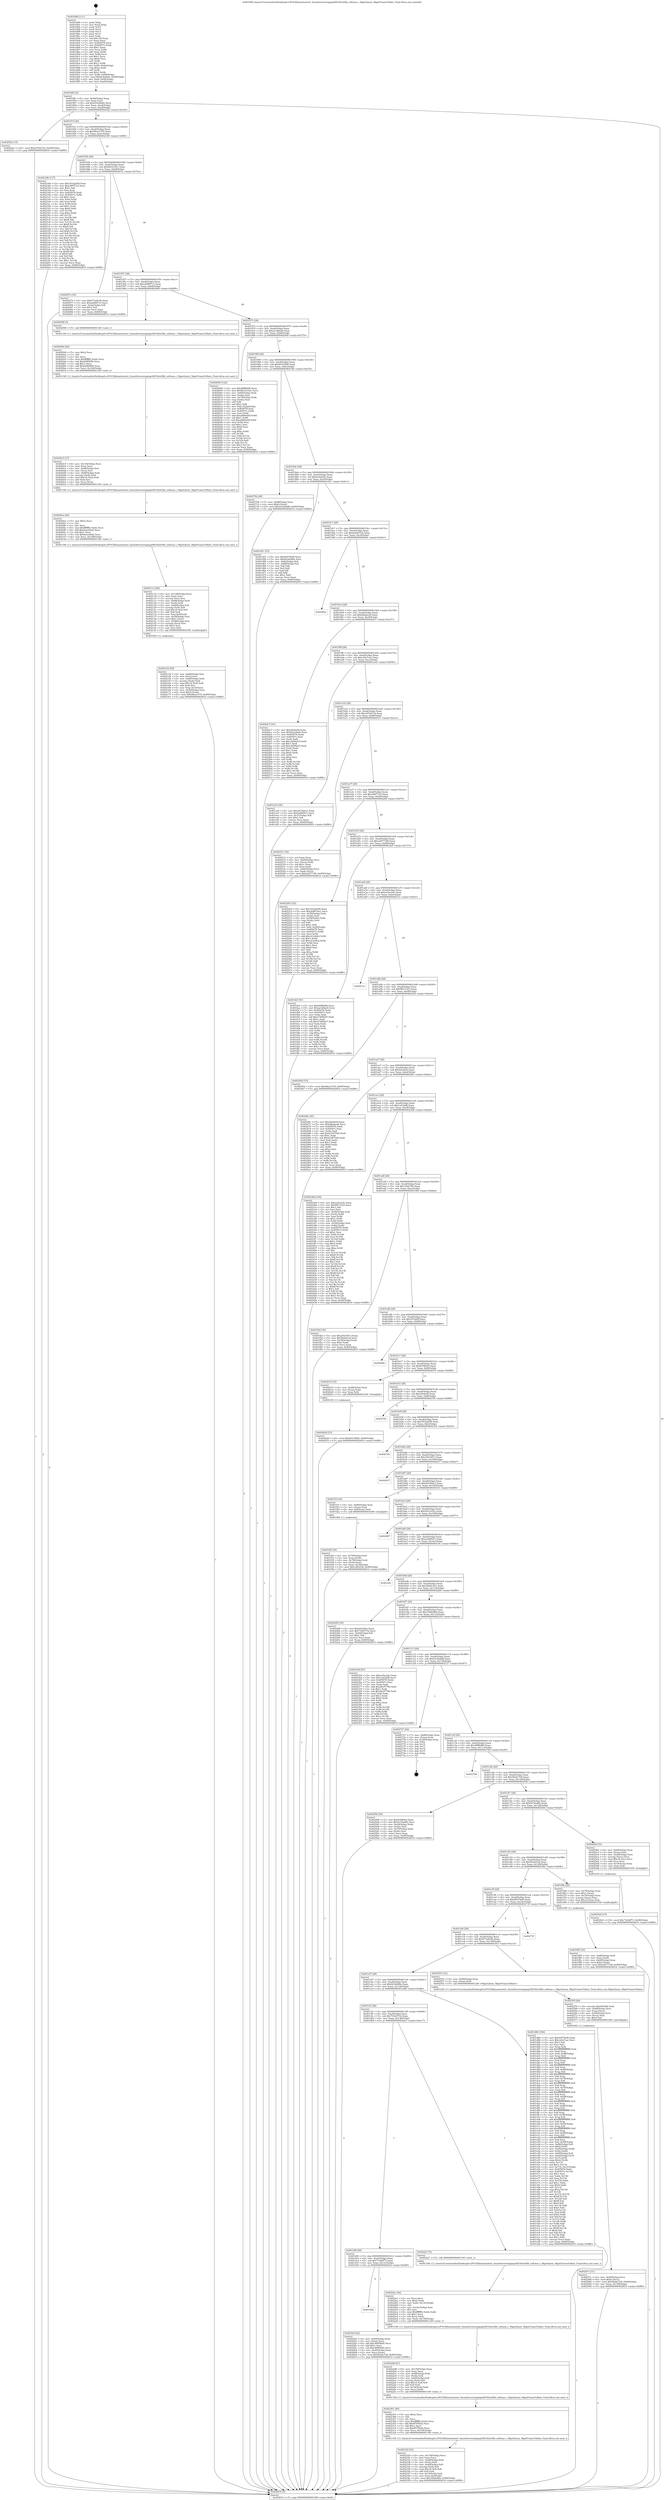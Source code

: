 digraph "0x401890" {
  label = "0x401890 (/mnt/c/Users/mathe/Desktop/tcc/POCII/binaries/extr_linuxdriversstagingrtl8192ertllib_softmac.c_MgntQuery_MgntFrameTxRate_Final-ollvm.out::main(0))"
  labelloc = "t"
  node[shape=record]

  Entry [label="",width=0.3,height=0.3,shape=circle,fillcolor=black,style=filled]
  "0x4018ff" [label="{
     0x4018ff [32]\l
     | [instrs]\l
     &nbsp;&nbsp;0x4018ff \<+6\>: mov -0x90(%rbp),%eax\l
     &nbsp;&nbsp;0x401905 \<+2\>: mov %eax,%ecx\l
     &nbsp;&nbsp;0x401907 \<+6\>: sub $0x81bc66d4,%ecx\l
     &nbsp;&nbsp;0x40190d \<+6\>: mov %eax,-0xa4(%rbp)\l
     &nbsp;&nbsp;0x401913 \<+6\>: mov %ecx,-0xa8(%rbp)\l
     &nbsp;&nbsp;0x401919 \<+6\>: je 0000000000402522 \<main+0xc92\>\l
  }"]
  "0x402522" [label="{
     0x402522 [15]\l
     | [instrs]\l
     &nbsp;&nbsp;0x402522 \<+10\>: movl $0xc674d132,-0x90(%rbp)\l
     &nbsp;&nbsp;0x40252c \<+5\>: jmp 0000000000402816 \<main+0xf86\>\l
  }"]
  "0x40191f" [label="{
     0x40191f [28]\l
     | [instrs]\l
     &nbsp;&nbsp;0x40191f \<+5\>: jmp 0000000000401924 \<main+0x94\>\l
     &nbsp;&nbsp;0x401924 \<+6\>: mov -0xa4(%rbp),%eax\l
     &nbsp;&nbsp;0x40192a \<+5\>: sub $0x96ee1479,%eax\l
     &nbsp;&nbsp;0x40192f \<+6\>: mov %eax,-0xac(%rbp)\l
     &nbsp;&nbsp;0x401935 \<+6\>: je 0000000000402186 \<main+0x8f6\>\l
  }"]
  Exit [label="",width=0.3,height=0.3,shape=circle,fillcolor=black,style=filled,peripheries=2]
  "0x402186" [label="{
     0x402186 [137]\l
     | [instrs]\l
     &nbsp;&nbsp;0x402186 \<+5\>: mov $0x1832ab58,%eax\l
     &nbsp;&nbsp;0x40218b \<+5\>: mov $0xc86f7314,%ecx\l
     &nbsp;&nbsp;0x402190 \<+2\>: mov $0x1,%dl\l
     &nbsp;&nbsp;0x402192 \<+2\>: xor %esi,%esi\l
     &nbsp;&nbsp;0x402194 \<+7\>: mov 0x405078,%edi\l
     &nbsp;&nbsp;0x40219b \<+8\>: mov 0x40507c,%r8d\l
     &nbsp;&nbsp;0x4021a3 \<+3\>: sub $0x1,%esi\l
     &nbsp;&nbsp;0x4021a6 \<+3\>: mov %edi,%r9d\l
     &nbsp;&nbsp;0x4021a9 \<+3\>: add %esi,%r9d\l
     &nbsp;&nbsp;0x4021ac \<+4\>: imul %r9d,%edi\l
     &nbsp;&nbsp;0x4021b0 \<+3\>: and $0x1,%edi\l
     &nbsp;&nbsp;0x4021b3 \<+3\>: cmp $0x0,%edi\l
     &nbsp;&nbsp;0x4021b6 \<+4\>: sete %r10b\l
     &nbsp;&nbsp;0x4021ba \<+4\>: cmp $0xa,%r8d\l
     &nbsp;&nbsp;0x4021be \<+4\>: setl %r11b\l
     &nbsp;&nbsp;0x4021c2 \<+3\>: mov %r10b,%bl\l
     &nbsp;&nbsp;0x4021c5 \<+3\>: xor $0xff,%bl\l
     &nbsp;&nbsp;0x4021c8 \<+3\>: mov %r11b,%r14b\l
     &nbsp;&nbsp;0x4021cb \<+4\>: xor $0xff,%r14b\l
     &nbsp;&nbsp;0x4021cf \<+3\>: xor $0x0,%dl\l
     &nbsp;&nbsp;0x4021d2 \<+3\>: mov %bl,%r15b\l
     &nbsp;&nbsp;0x4021d5 \<+4\>: and $0x0,%r15b\l
     &nbsp;&nbsp;0x4021d9 \<+3\>: and %dl,%r10b\l
     &nbsp;&nbsp;0x4021dc \<+3\>: mov %r14b,%r12b\l
     &nbsp;&nbsp;0x4021df \<+4\>: and $0x0,%r12b\l
     &nbsp;&nbsp;0x4021e3 \<+3\>: and %dl,%r11b\l
     &nbsp;&nbsp;0x4021e6 \<+3\>: or %r10b,%r15b\l
     &nbsp;&nbsp;0x4021e9 \<+3\>: or %r11b,%r12b\l
     &nbsp;&nbsp;0x4021ec \<+3\>: xor %r12b,%r15b\l
     &nbsp;&nbsp;0x4021ef \<+3\>: or %r14b,%bl\l
     &nbsp;&nbsp;0x4021f2 \<+3\>: xor $0xff,%bl\l
     &nbsp;&nbsp;0x4021f5 \<+3\>: or $0x0,%dl\l
     &nbsp;&nbsp;0x4021f8 \<+2\>: and %dl,%bl\l
     &nbsp;&nbsp;0x4021fa \<+3\>: or %bl,%r15b\l
     &nbsp;&nbsp;0x4021fd \<+4\>: test $0x1,%r15b\l
     &nbsp;&nbsp;0x402201 \<+3\>: cmovne %ecx,%eax\l
     &nbsp;&nbsp;0x402204 \<+6\>: mov %eax,-0x90(%rbp)\l
     &nbsp;&nbsp;0x40220a \<+5\>: jmp 0000000000402816 \<main+0xf86\>\l
  }"]
  "0x40193b" [label="{
     0x40193b [28]\l
     | [instrs]\l
     &nbsp;&nbsp;0x40193b \<+5\>: jmp 0000000000401940 \<main+0xb0\>\l
     &nbsp;&nbsp;0x401940 \<+6\>: mov -0xa4(%rbp),%eax\l
     &nbsp;&nbsp;0x401946 \<+5\>: sub $0x9b1b1021,%eax\l
     &nbsp;&nbsp;0x40194b \<+6\>: mov %eax,-0xb0(%rbp)\l
     &nbsp;&nbsp;0x401951 \<+6\>: je 000000000040207a \<main+0x7ea\>\l
  }"]
  "0x402628" [label="{
     0x402628 [15]\l
     | [instrs]\l
     &nbsp;&nbsp;0x402628 \<+10\>: movl $0xb031f9d0,-0x90(%rbp)\l
     &nbsp;&nbsp;0x402632 \<+5\>: jmp 0000000000402816 \<main+0xf86\>\l
  }"]
  "0x40207a" [label="{
     0x40207a [30]\l
     | [instrs]\l
     &nbsp;&nbsp;0x40207a \<+5\>: mov $0x673e8c4b,%eax\l
     &nbsp;&nbsp;0x40207f \<+5\>: mov $0xa26887c3,%ecx\l
     &nbsp;&nbsp;0x402084 \<+3\>: mov -0x2a(%rbp),%dl\l
     &nbsp;&nbsp;0x402087 \<+3\>: test $0x1,%dl\l
     &nbsp;&nbsp;0x40208a \<+3\>: cmovne %ecx,%eax\l
     &nbsp;&nbsp;0x40208d \<+6\>: mov %eax,-0x90(%rbp)\l
     &nbsp;&nbsp;0x402093 \<+5\>: jmp 0000000000402816 \<main+0xf86\>\l
  }"]
  "0x401957" [label="{
     0x401957 [28]\l
     | [instrs]\l
     &nbsp;&nbsp;0x401957 \<+5\>: jmp 000000000040195c \<main+0xcc\>\l
     &nbsp;&nbsp;0x40195c \<+6\>: mov -0xa4(%rbp),%eax\l
     &nbsp;&nbsp;0x401962 \<+5\>: sub $0xa26887c3,%eax\l
     &nbsp;&nbsp;0x401967 \<+6\>: mov %eax,-0xb4(%rbp)\l
     &nbsp;&nbsp;0x40196d \<+6\>: je 0000000000402098 \<main+0x808\>\l
  }"]
  "0x401d2b" [label="{
     0x401d2b\l
  }", style=dashed]
  "0x402098" [label="{
     0x402098 [5]\l
     | [instrs]\l
     &nbsp;&nbsp;0x402098 \<+5\>: call 0000000000401160 \<next_i\>\l
     | [calls]\l
     &nbsp;&nbsp;0x401160 \{1\} (/mnt/c/Users/mathe/Desktop/tcc/POCII/binaries/extr_linuxdriversstagingrtl8192ertllib_softmac.c_MgntQuery_MgntFrameTxRate_Final-ollvm.out::next_i)\l
  }"]
  "0x401973" [label="{
     0x401973 [28]\l
     | [instrs]\l
     &nbsp;&nbsp;0x401973 \<+5\>: jmp 0000000000401978 \<main+0xe8\>\l
     &nbsp;&nbsp;0x401978 \<+6\>: mov -0xa4(%rbp),%eax\l
     &nbsp;&nbsp;0x40197e \<+5\>: sub $0xae1d8a20,%eax\l
     &nbsp;&nbsp;0x401983 \<+6\>: mov %eax,-0xb8(%rbp)\l
     &nbsp;&nbsp;0x401989 \<+6\>: je 0000000000402000 \<main+0x770\>\l
  }"]
  "0x4025ef" [label="{
     0x4025ef [42]\l
     | [instrs]\l
     &nbsp;&nbsp;0x4025ef \<+4\>: mov -0x40(%rbp),%rax\l
     &nbsp;&nbsp;0x4025f3 \<+2\>: mov (%rax),%ecx\l
     &nbsp;&nbsp;0x4025f5 \<+6\>: add $0x36f956d0,%ecx\l
     &nbsp;&nbsp;0x4025fb \<+3\>: add $0x1,%ecx\l
     &nbsp;&nbsp;0x4025fe \<+6\>: sub $0x36f956d0,%ecx\l
     &nbsp;&nbsp;0x402604 \<+4\>: mov -0x40(%rbp),%rax\l
     &nbsp;&nbsp;0x402608 \<+2\>: mov %ecx,(%rax)\l
     &nbsp;&nbsp;0x40260a \<+10\>: movl $0x5b2dc7e8,-0x90(%rbp)\l
     &nbsp;&nbsp;0x402614 \<+5\>: jmp 0000000000402816 \<main+0xf86\>\l
  }"]
  "0x402000" [label="{
     0x402000 [122]\l
     | [instrs]\l
     &nbsp;&nbsp;0x402000 \<+5\>: mov $0x48ff4d96,%eax\l
     &nbsp;&nbsp;0x402005 \<+5\>: mov $0x9b1b1021,%ecx\l
     &nbsp;&nbsp;0x40200a \<+4\>: mov -0x60(%rbp),%rdx\l
     &nbsp;&nbsp;0x40200e \<+2\>: mov (%rdx),%esi\l
     &nbsp;&nbsp;0x402010 \<+4\>: mov -0x70(%rbp),%rdx\l
     &nbsp;&nbsp;0x402014 \<+2\>: cmp (%rdx),%esi\l
     &nbsp;&nbsp;0x402016 \<+4\>: setl %dil\l
     &nbsp;&nbsp;0x40201a \<+4\>: and $0x1,%dil\l
     &nbsp;&nbsp;0x40201e \<+4\>: mov %dil,-0x2a(%rbp)\l
     &nbsp;&nbsp;0x402022 \<+7\>: mov 0x405078,%esi\l
     &nbsp;&nbsp;0x402029 \<+8\>: mov 0x40507c,%r8d\l
     &nbsp;&nbsp;0x402031 \<+3\>: mov %esi,%r9d\l
     &nbsp;&nbsp;0x402034 \<+7\>: add $0xa660b44f,%r9d\l
     &nbsp;&nbsp;0x40203b \<+4\>: sub $0x1,%r9d\l
     &nbsp;&nbsp;0x40203f \<+7\>: sub $0xa660b44f,%r9d\l
     &nbsp;&nbsp;0x402046 \<+4\>: imul %r9d,%esi\l
     &nbsp;&nbsp;0x40204a \<+3\>: and $0x1,%esi\l
     &nbsp;&nbsp;0x40204d \<+3\>: cmp $0x0,%esi\l
     &nbsp;&nbsp;0x402050 \<+4\>: sete %dil\l
     &nbsp;&nbsp;0x402054 \<+4\>: cmp $0xa,%r8d\l
     &nbsp;&nbsp;0x402058 \<+4\>: setl %r10b\l
     &nbsp;&nbsp;0x40205c \<+3\>: mov %dil,%r11b\l
     &nbsp;&nbsp;0x40205f \<+3\>: and %r10b,%r11b\l
     &nbsp;&nbsp;0x402062 \<+3\>: xor %r10b,%dil\l
     &nbsp;&nbsp;0x402065 \<+3\>: or %dil,%r11b\l
     &nbsp;&nbsp;0x402068 \<+4\>: test $0x1,%r11b\l
     &nbsp;&nbsp;0x40206c \<+3\>: cmovne %ecx,%eax\l
     &nbsp;&nbsp;0x40206f \<+6\>: mov %eax,-0x90(%rbp)\l
     &nbsp;&nbsp;0x402075 \<+5\>: jmp 0000000000402816 \<main+0xf86\>\l
  }"]
  "0x40198f" [label="{
     0x40198f [28]\l
     | [instrs]\l
     &nbsp;&nbsp;0x40198f \<+5\>: jmp 0000000000401994 \<main+0x104\>\l
     &nbsp;&nbsp;0x401994 \<+6\>: mov -0xa4(%rbp),%eax\l
     &nbsp;&nbsp;0x40199a \<+5\>: sub $0xb031f9d0,%eax\l
     &nbsp;&nbsp;0x40199f \<+6\>: mov %eax,-0xbc(%rbp)\l
     &nbsp;&nbsp;0x4019a5 \<+6\>: je 000000000040270b \<main+0xe7b\>\l
  }"]
  "0x4025e0" [label="{
     0x4025e0 [15]\l
     | [instrs]\l
     &nbsp;&nbsp;0x4025e0 \<+10\>: movl $0x73c8df73,-0x90(%rbp)\l
     &nbsp;&nbsp;0x4025ea \<+5\>: jmp 0000000000402816 \<main+0xf86\>\l
  }"]
  "0x40270b" [label="{
     0x40270b [28]\l
     | [instrs]\l
     &nbsp;&nbsp;0x40270b \<+7\>: mov -0x88(%rbp),%rax\l
     &nbsp;&nbsp;0x402712 \<+6\>: movl $0x0,(%rax)\l
     &nbsp;&nbsp;0x402718 \<+10\>: movl $0x43c6ddd8,-0x90(%rbp)\l
     &nbsp;&nbsp;0x402722 \<+5\>: jmp 0000000000402816 \<main+0xf86\>\l
  }"]
  "0x4019ab" [label="{
     0x4019ab [28]\l
     | [instrs]\l
     &nbsp;&nbsp;0x4019ab \<+5\>: jmp 00000000004019b0 \<main+0x120\>\l
     &nbsp;&nbsp;0x4019b0 \<+6\>: mov -0xa4(%rbp),%eax\l
     &nbsp;&nbsp;0x4019b6 \<+5\>: sub $0xbcde0efa,%eax\l
     &nbsp;&nbsp;0x4019bb \<+6\>: mov %eax,-0xc0(%rbp)\l
     &nbsp;&nbsp;0x4019c1 \<+6\>: je 0000000000401d51 \<main+0x4c1\>\l
  }"]
  "0x40257c" [label="{
     0x40257c [31]\l
     | [instrs]\l
     &nbsp;&nbsp;0x40257c \<+4\>: mov -0x40(%rbp),%rcx\l
     &nbsp;&nbsp;0x402580 \<+6\>: movl $0x0,(%rcx)\l
     &nbsp;&nbsp;0x402586 \<+10\>: movl $0x5b2dc7e8,-0x90(%rbp)\l
     &nbsp;&nbsp;0x402590 \<+6\>: mov %eax,-0x158(%rbp)\l
     &nbsp;&nbsp;0x402596 \<+5\>: jmp 0000000000402816 \<main+0xf86\>\l
  }"]
  "0x401d51" [label="{
     0x401d51 [53]\l
     | [instrs]\l
     &nbsp;&nbsp;0x401d51 \<+5\>: mov $0x60578af8,%eax\l
     &nbsp;&nbsp;0x401d56 \<+5\>: mov $0x6d34d48e,%ecx\l
     &nbsp;&nbsp;0x401d5b \<+6\>: mov -0x8a(%rbp),%dl\l
     &nbsp;&nbsp;0x401d61 \<+7\>: mov -0x89(%rbp),%sil\l
     &nbsp;&nbsp;0x401d68 \<+3\>: mov %dl,%dil\l
     &nbsp;&nbsp;0x401d6b \<+3\>: and %sil,%dil\l
     &nbsp;&nbsp;0x401d6e \<+3\>: xor %sil,%dl\l
     &nbsp;&nbsp;0x401d71 \<+3\>: or %dl,%dil\l
     &nbsp;&nbsp;0x401d74 \<+4\>: test $0x1,%dil\l
     &nbsp;&nbsp;0x401d78 \<+3\>: cmovne %ecx,%eax\l
     &nbsp;&nbsp;0x401d7b \<+6\>: mov %eax,-0x90(%rbp)\l
     &nbsp;&nbsp;0x401d81 \<+5\>: jmp 0000000000402816 \<main+0xf86\>\l
  }"]
  "0x4019c7" [label="{
     0x4019c7 [28]\l
     | [instrs]\l
     &nbsp;&nbsp;0x4019c7 \<+5\>: jmp 00000000004019cc \<main+0x13c\>\l
     &nbsp;&nbsp;0x4019cc \<+6\>: mov -0xa4(%rbp),%eax\l
     &nbsp;&nbsp;0x4019d2 \<+5\>: sub $0xbe82d7a4,%eax\l
     &nbsp;&nbsp;0x4019d7 \<+6\>: mov %eax,-0xc4(%rbp)\l
     &nbsp;&nbsp;0x4019dd \<+6\>: je 000000000040269c \<main+0xe0c\>\l
  }"]
  "0x402816" [label="{
     0x402816 [5]\l
     | [instrs]\l
     &nbsp;&nbsp;0x402816 \<+5\>: jmp 00000000004018ff \<main+0x6f\>\l
  }"]
  "0x401890" [label="{
     0x401890 [111]\l
     | [instrs]\l
     &nbsp;&nbsp;0x401890 \<+1\>: push %rbp\l
     &nbsp;&nbsp;0x401891 \<+3\>: mov %rsp,%rbp\l
     &nbsp;&nbsp;0x401894 \<+2\>: push %r15\l
     &nbsp;&nbsp;0x401896 \<+2\>: push %r14\l
     &nbsp;&nbsp;0x401898 \<+2\>: push %r13\l
     &nbsp;&nbsp;0x40189a \<+2\>: push %r12\l
     &nbsp;&nbsp;0x40189c \<+1\>: push %rbx\l
     &nbsp;&nbsp;0x40189d \<+7\>: sub $0x158,%rsp\l
     &nbsp;&nbsp;0x4018a4 \<+2\>: xor %eax,%eax\l
     &nbsp;&nbsp;0x4018a6 \<+7\>: mov 0x405078,%ecx\l
     &nbsp;&nbsp;0x4018ad \<+7\>: mov 0x40507c,%edx\l
     &nbsp;&nbsp;0x4018b4 \<+3\>: sub $0x1,%eax\l
     &nbsp;&nbsp;0x4018b7 \<+3\>: mov %ecx,%r8d\l
     &nbsp;&nbsp;0x4018ba \<+3\>: add %eax,%r8d\l
     &nbsp;&nbsp;0x4018bd \<+4\>: imul %r8d,%ecx\l
     &nbsp;&nbsp;0x4018c1 \<+3\>: and $0x1,%ecx\l
     &nbsp;&nbsp;0x4018c4 \<+3\>: cmp $0x0,%ecx\l
     &nbsp;&nbsp;0x4018c7 \<+4\>: sete %r9b\l
     &nbsp;&nbsp;0x4018cb \<+4\>: and $0x1,%r9b\l
     &nbsp;&nbsp;0x4018cf \<+7\>: mov %r9b,-0x8a(%rbp)\l
     &nbsp;&nbsp;0x4018d6 \<+3\>: cmp $0xa,%edx\l
     &nbsp;&nbsp;0x4018d9 \<+4\>: setl %r9b\l
     &nbsp;&nbsp;0x4018dd \<+4\>: and $0x1,%r9b\l
     &nbsp;&nbsp;0x4018e1 \<+7\>: mov %r9b,-0x89(%rbp)\l
     &nbsp;&nbsp;0x4018e8 \<+10\>: movl $0xbcde0efa,-0x90(%rbp)\l
     &nbsp;&nbsp;0x4018f2 \<+6\>: mov %edi,-0x94(%rbp)\l
     &nbsp;&nbsp;0x4018f8 \<+7\>: mov %rsi,-0xa0(%rbp)\l
  }"]
  "0x40255f" [label="{
     0x40255f [29]\l
     | [instrs]\l
     &nbsp;&nbsp;0x40255f \<+10\>: movabs $0x4030b6,%rdi\l
     &nbsp;&nbsp;0x402569 \<+4\>: mov -0x48(%rbp),%rcx\l
     &nbsp;&nbsp;0x40256d \<+2\>: mov %eax,(%rcx)\l
     &nbsp;&nbsp;0x40256f \<+4\>: mov -0x48(%rbp),%rcx\l
     &nbsp;&nbsp;0x402573 \<+2\>: mov (%rcx),%esi\l
     &nbsp;&nbsp;0x402575 \<+2\>: mov $0x0,%al\l
     &nbsp;&nbsp;0x402577 \<+5\>: call 0000000000401040 \<printf@plt\>\l
     | [calls]\l
     &nbsp;&nbsp;0x401040 \{1\} (unknown)\l
  }"]
  "0x40269c" [label="{
     0x40269c\l
  }", style=dashed]
  "0x4019e3" [label="{
     0x4019e3 [28]\l
     | [instrs]\l
     &nbsp;&nbsp;0x4019e3 \<+5\>: jmp 00000000004019e8 \<main+0x158\>\l
     &nbsp;&nbsp;0x4019e8 \<+6\>: mov -0xa4(%rbp),%eax\l
     &nbsp;&nbsp;0x4019ee \<+5\>: sub $0xbfbabce8,%eax\l
     &nbsp;&nbsp;0x4019f3 \<+6\>: mov %eax,-0xc8(%rbp)\l
     &nbsp;&nbsp;0x4019f9 \<+6\>: je 00000000004024c7 \<main+0xc37\>\l
  }"]
  "0x402329" [label="{
     0x402329 [52]\l
     | [instrs]\l
     &nbsp;&nbsp;0x402329 \<+6\>: mov -0x154(%rbp),%ecx\l
     &nbsp;&nbsp;0x40232f \<+3\>: imul %eax,%ecx\l
     &nbsp;&nbsp;0x402332 \<+4\>: mov -0x68(%rbp),%rdi\l
     &nbsp;&nbsp;0x402336 \<+3\>: mov (%rdi),%rdi\l
     &nbsp;&nbsp;0x402339 \<+4\>: mov -0x60(%rbp),%r8\l
     &nbsp;&nbsp;0x40233d \<+3\>: movslq (%r8),%r8\l
     &nbsp;&nbsp;0x402340 \<+4\>: imul $0x18,%r8,%r8\l
     &nbsp;&nbsp;0x402344 \<+3\>: add %r8,%rdi\l
     &nbsp;&nbsp;0x402347 \<+4\>: mov 0x10(%rdi),%rdi\l
     &nbsp;&nbsp;0x40234b \<+3\>: mov %ecx,0x4(%rdi)\l
     &nbsp;&nbsp;0x40234e \<+10\>: movl $0x3926e88e,-0x90(%rbp)\l
     &nbsp;&nbsp;0x402358 \<+5\>: jmp 0000000000402816 \<main+0xf86\>\l
  }"]
  "0x4024c7" [label="{
     0x4024c7 [91]\l
     | [instrs]\l
     &nbsp;&nbsp;0x4024c7 \<+5\>: mov $0xe8c8e09,%eax\l
     &nbsp;&nbsp;0x4024cc \<+5\>: mov $0x81bc66d4,%ecx\l
     &nbsp;&nbsp;0x4024d1 \<+7\>: mov 0x405078,%edx\l
     &nbsp;&nbsp;0x4024d8 \<+7\>: mov 0x40507c,%esi\l
     &nbsp;&nbsp;0x4024df \<+2\>: mov %edx,%edi\l
     &nbsp;&nbsp;0x4024e1 \<+6\>: sub $0xcd2862e5,%edi\l
     &nbsp;&nbsp;0x4024e7 \<+3\>: sub $0x1,%edi\l
     &nbsp;&nbsp;0x4024ea \<+6\>: add $0xcd2862e5,%edi\l
     &nbsp;&nbsp;0x4024f0 \<+3\>: imul %edi,%edx\l
     &nbsp;&nbsp;0x4024f3 \<+3\>: and $0x1,%edx\l
     &nbsp;&nbsp;0x4024f6 \<+3\>: cmp $0x0,%edx\l
     &nbsp;&nbsp;0x4024f9 \<+4\>: sete %r8b\l
     &nbsp;&nbsp;0x4024fd \<+3\>: cmp $0xa,%esi\l
     &nbsp;&nbsp;0x402500 \<+4\>: setl %r9b\l
     &nbsp;&nbsp;0x402504 \<+3\>: mov %r8b,%r10b\l
     &nbsp;&nbsp;0x402507 \<+3\>: and %r9b,%r10b\l
     &nbsp;&nbsp;0x40250a \<+3\>: xor %r9b,%r8b\l
     &nbsp;&nbsp;0x40250d \<+3\>: or %r8b,%r10b\l
     &nbsp;&nbsp;0x402510 \<+4\>: test $0x1,%r10b\l
     &nbsp;&nbsp;0x402514 \<+3\>: cmovne %ecx,%eax\l
     &nbsp;&nbsp;0x402517 \<+6\>: mov %eax,-0x90(%rbp)\l
     &nbsp;&nbsp;0x40251d \<+5\>: jmp 0000000000402816 \<main+0xf86\>\l
  }"]
  "0x4019ff" [label="{
     0x4019ff [28]\l
     | [instrs]\l
     &nbsp;&nbsp;0x4019ff \<+5\>: jmp 0000000000401a04 \<main+0x174\>\l
     &nbsp;&nbsp;0x401a04 \<+6\>: mov -0xa4(%rbp),%eax\l
     &nbsp;&nbsp;0x401a0a \<+5\>: sub $0xc24e7cac,%eax\l
     &nbsp;&nbsp;0x401a0f \<+6\>: mov %eax,-0xcc(%rbp)\l
     &nbsp;&nbsp;0x401a15 \<+6\>: je 0000000000401ee0 \<main+0x650\>\l
  }"]
  "0x402301" [label="{
     0x402301 [40]\l
     | [instrs]\l
     &nbsp;&nbsp;0x402301 \<+5\>: mov $0x2,%ecx\l
     &nbsp;&nbsp;0x402306 \<+1\>: cltd\l
     &nbsp;&nbsp;0x402307 \<+2\>: idiv %ecx\l
     &nbsp;&nbsp;0x402309 \<+6\>: imul $0xfffffffe,%edx,%ecx\l
     &nbsp;&nbsp;0x40230f \<+6\>: add $0x8f7f5b2b,%ecx\l
     &nbsp;&nbsp;0x402315 \<+3\>: add $0x1,%ecx\l
     &nbsp;&nbsp;0x402318 \<+6\>: sub $0x8f7f5b2b,%ecx\l
     &nbsp;&nbsp;0x40231e \<+6\>: mov %ecx,-0x154(%rbp)\l
     &nbsp;&nbsp;0x402324 \<+5\>: call 0000000000401160 \<next_i\>\l
     | [calls]\l
     &nbsp;&nbsp;0x401160 \{1\} (/mnt/c/Users/mathe/Desktop/tcc/POCII/binaries/extr_linuxdriversstagingrtl8192ertllib_softmac.c_MgntQuery_MgntFrameTxRate_Final-ollvm.out::next_i)\l
  }"]
  "0x401ee0" [label="{
     0x401ee0 [30]\l
     | [instrs]\l
     &nbsp;&nbsp;0x401ee0 \<+5\>: mov $0x2633bbc3,%eax\l
     &nbsp;&nbsp;0x401ee5 \<+5\>: mov $0x2a069b7c,%ecx\l
     &nbsp;&nbsp;0x401eea \<+3\>: mov -0x31(%rbp),%dl\l
     &nbsp;&nbsp;0x401eed \<+3\>: test $0x1,%dl\l
     &nbsp;&nbsp;0x401ef0 \<+3\>: cmovne %ecx,%eax\l
     &nbsp;&nbsp;0x401ef3 \<+6\>: mov %eax,-0x90(%rbp)\l
     &nbsp;&nbsp;0x401ef9 \<+5\>: jmp 0000000000402816 \<main+0xf86\>\l
  }"]
  "0x401a1b" [label="{
     0x401a1b [28]\l
     | [instrs]\l
     &nbsp;&nbsp;0x401a1b \<+5\>: jmp 0000000000401a20 \<main+0x190\>\l
     &nbsp;&nbsp;0x401a20 \<+6\>: mov -0xa4(%rbp),%eax\l
     &nbsp;&nbsp;0x401a26 \<+5\>: sub $0xc674d132,%eax\l
     &nbsp;&nbsp;0x401a2b \<+6\>: mov %eax,-0xd0(%rbp)\l
     &nbsp;&nbsp;0x401a31 \<+6\>: je 0000000000402531 \<main+0xca1\>\l
  }"]
  "0x4022d8" [label="{
     0x4022d8 [41]\l
     | [instrs]\l
     &nbsp;&nbsp;0x4022d8 \<+6\>: mov -0x150(%rbp),%ecx\l
     &nbsp;&nbsp;0x4022de \<+3\>: imul %eax,%ecx\l
     &nbsp;&nbsp;0x4022e1 \<+4\>: mov -0x68(%rbp),%rdi\l
     &nbsp;&nbsp;0x4022e5 \<+3\>: mov (%rdi),%rdi\l
     &nbsp;&nbsp;0x4022e8 \<+4\>: mov -0x60(%rbp),%r8\l
     &nbsp;&nbsp;0x4022ec \<+3\>: movslq (%r8),%r8\l
     &nbsp;&nbsp;0x4022ef \<+4\>: imul $0x18,%r8,%r8\l
     &nbsp;&nbsp;0x4022f3 \<+3\>: add %r8,%rdi\l
     &nbsp;&nbsp;0x4022f6 \<+4\>: mov 0x10(%rdi),%rdi\l
     &nbsp;&nbsp;0x4022fa \<+2\>: mov %ecx,(%rdi)\l
     &nbsp;&nbsp;0x4022fc \<+5\>: call 0000000000401160 \<next_i\>\l
     | [calls]\l
     &nbsp;&nbsp;0x401160 \{1\} (/mnt/c/Users/mathe/Desktop/tcc/POCII/binaries/extr_linuxdriversstagingrtl8192ertllib_softmac.c_MgntQuery_MgntFrameTxRate_Final-ollvm.out::next_i)\l
  }"]
  "0x402531" [label="{
     0x402531 [34]\l
     | [instrs]\l
     &nbsp;&nbsp;0x402531 \<+2\>: xor %eax,%eax\l
     &nbsp;&nbsp;0x402533 \<+4\>: mov -0x60(%rbp),%rcx\l
     &nbsp;&nbsp;0x402537 \<+2\>: mov (%rcx),%edx\l
     &nbsp;&nbsp;0x402539 \<+3\>: sub $0x1,%eax\l
     &nbsp;&nbsp;0x40253c \<+2\>: sub %eax,%edx\l
     &nbsp;&nbsp;0x40253e \<+4\>: mov -0x60(%rbp),%rcx\l
     &nbsp;&nbsp;0x402542 \<+2\>: mov %edx,(%rcx)\l
     &nbsp;&nbsp;0x402544 \<+10\>: movl $0xe2677190,-0x90(%rbp)\l
     &nbsp;&nbsp;0x40254e \<+5\>: jmp 0000000000402816 \<main+0xf86\>\l
  }"]
  "0x401a37" [label="{
     0x401a37 [28]\l
     | [instrs]\l
     &nbsp;&nbsp;0x401a37 \<+5\>: jmp 0000000000401a3c \<main+0x1ac\>\l
     &nbsp;&nbsp;0x401a3c \<+6\>: mov -0xa4(%rbp),%eax\l
     &nbsp;&nbsp;0x401a42 \<+5\>: sub $0xc86f7314,%eax\l
     &nbsp;&nbsp;0x401a47 \<+6\>: mov %eax,-0xd4(%rbp)\l
     &nbsp;&nbsp;0x401a4d \<+6\>: je 000000000040220f \<main+0x97f\>\l
  }"]
  "0x4022ac" [label="{
     0x4022ac [44]\l
     | [instrs]\l
     &nbsp;&nbsp;0x4022ac \<+2\>: xor %ecx,%ecx\l
     &nbsp;&nbsp;0x4022ae \<+5\>: mov $0x2,%edx\l
     &nbsp;&nbsp;0x4022b3 \<+6\>: mov %edx,-0x14c(%rbp)\l
     &nbsp;&nbsp;0x4022b9 \<+1\>: cltd\l
     &nbsp;&nbsp;0x4022ba \<+6\>: mov -0x14c(%rbp),%esi\l
     &nbsp;&nbsp;0x4022c0 \<+2\>: idiv %esi\l
     &nbsp;&nbsp;0x4022c2 \<+6\>: imul $0xfffffffe,%edx,%edx\l
     &nbsp;&nbsp;0x4022c8 \<+3\>: sub $0x1,%ecx\l
     &nbsp;&nbsp;0x4022cb \<+2\>: sub %ecx,%edx\l
     &nbsp;&nbsp;0x4022cd \<+6\>: mov %edx,-0x150(%rbp)\l
     &nbsp;&nbsp;0x4022d3 \<+5\>: call 0000000000401160 \<next_i\>\l
     | [calls]\l
     &nbsp;&nbsp;0x401160 \{1\} (/mnt/c/Users/mathe/Desktop/tcc/POCII/binaries/extr_linuxdriversstagingrtl8192ertllib_softmac.c_MgntQuery_MgntFrameTxRate_Final-ollvm.out::next_i)\l
  }"]
  "0x40220f" [label="{
     0x40220f [122]\l
     | [instrs]\l
     &nbsp;&nbsp;0x40220f \<+5\>: mov $0x1832ab58,%eax\l
     &nbsp;&nbsp;0x402214 \<+5\>: mov $0x2b8014e1,%ecx\l
     &nbsp;&nbsp;0x402219 \<+4\>: mov -0x50(%rbp),%rdx\l
     &nbsp;&nbsp;0x40221d \<+2\>: mov (%rdx),%esi\l
     &nbsp;&nbsp;0x40221f \<+4\>: mov -0x58(%rbp),%rdx\l
     &nbsp;&nbsp;0x402223 \<+2\>: cmp (%rdx),%esi\l
     &nbsp;&nbsp;0x402225 \<+4\>: setl %dil\l
     &nbsp;&nbsp;0x402229 \<+4\>: and $0x1,%dil\l
     &nbsp;&nbsp;0x40222d \<+4\>: mov %dil,-0x29(%rbp)\l
     &nbsp;&nbsp;0x402231 \<+7\>: mov 0x405078,%esi\l
     &nbsp;&nbsp;0x402238 \<+8\>: mov 0x40507c,%r8d\l
     &nbsp;&nbsp;0x402240 \<+3\>: mov %esi,%r9d\l
     &nbsp;&nbsp;0x402243 \<+7\>: add $0xc23cbfe4,%r9d\l
     &nbsp;&nbsp;0x40224a \<+4\>: sub $0x1,%r9d\l
     &nbsp;&nbsp;0x40224e \<+7\>: sub $0xc23cbfe4,%r9d\l
     &nbsp;&nbsp;0x402255 \<+4\>: imul %r9d,%esi\l
     &nbsp;&nbsp;0x402259 \<+3\>: and $0x1,%esi\l
     &nbsp;&nbsp;0x40225c \<+3\>: cmp $0x0,%esi\l
     &nbsp;&nbsp;0x40225f \<+4\>: sete %dil\l
     &nbsp;&nbsp;0x402263 \<+4\>: cmp $0xa,%r8d\l
     &nbsp;&nbsp;0x402267 \<+4\>: setl %r10b\l
     &nbsp;&nbsp;0x40226b \<+3\>: mov %dil,%r11b\l
     &nbsp;&nbsp;0x40226e \<+3\>: and %r10b,%r11b\l
     &nbsp;&nbsp;0x402271 \<+3\>: xor %r10b,%dil\l
     &nbsp;&nbsp;0x402274 \<+3\>: or %dil,%r11b\l
     &nbsp;&nbsp;0x402277 \<+4\>: test $0x1,%r11b\l
     &nbsp;&nbsp;0x40227b \<+3\>: cmovne %ecx,%eax\l
     &nbsp;&nbsp;0x40227e \<+6\>: mov %eax,-0x90(%rbp)\l
     &nbsp;&nbsp;0x402284 \<+5\>: jmp 0000000000402816 \<main+0xf86\>\l
  }"]
  "0x401a53" [label="{
     0x401a53 [28]\l
     | [instrs]\l
     &nbsp;&nbsp;0x401a53 \<+5\>: jmp 0000000000401a58 \<main+0x1c8\>\l
     &nbsp;&nbsp;0x401a58 \<+6\>: mov -0xa4(%rbp),%eax\l
     &nbsp;&nbsp;0x401a5e \<+5\>: sub $0xe2677190,%eax\l
     &nbsp;&nbsp;0x401a63 \<+6\>: mov %eax,-0xd8(%rbp)\l
     &nbsp;&nbsp;0x401a69 \<+6\>: je 0000000000401fa5 \<main+0x715\>\l
  }"]
  "0x401d0f" [label="{
     0x401d0f [28]\l
     | [instrs]\l
     &nbsp;&nbsp;0x401d0f \<+5\>: jmp 0000000000401d14 \<main+0x484\>\l
     &nbsp;&nbsp;0x401d14 \<+6\>: mov -0xa4(%rbp),%eax\l
     &nbsp;&nbsp;0x401d1a \<+5\>: sub $0x73c8df73,%eax\l
     &nbsp;&nbsp;0x401d1f \<+6\>: mov %eax,-0x13c(%rbp)\l
     &nbsp;&nbsp;0x401d25 \<+6\>: je 00000000004025ef \<main+0xd5f\>\l
  }"]
  "0x401fa5" [label="{
     0x401fa5 [91]\l
     | [instrs]\l
     &nbsp;&nbsp;0x401fa5 \<+5\>: mov $0x48ff4d96,%eax\l
     &nbsp;&nbsp;0x401faa \<+5\>: mov $0xae1d8a20,%ecx\l
     &nbsp;&nbsp;0x401faf \<+7\>: mov 0x405078,%edx\l
     &nbsp;&nbsp;0x401fb6 \<+7\>: mov 0x40507c,%esi\l
     &nbsp;&nbsp;0x401fbd \<+2\>: mov %edx,%edi\l
     &nbsp;&nbsp;0x401fbf \<+6\>: add $0xe74982d7,%edi\l
     &nbsp;&nbsp;0x401fc5 \<+3\>: sub $0x1,%edi\l
     &nbsp;&nbsp;0x401fc8 \<+6\>: sub $0xe74982d7,%edi\l
     &nbsp;&nbsp;0x401fce \<+3\>: imul %edi,%edx\l
     &nbsp;&nbsp;0x401fd1 \<+3\>: and $0x1,%edx\l
     &nbsp;&nbsp;0x401fd4 \<+3\>: cmp $0x0,%edx\l
     &nbsp;&nbsp;0x401fd7 \<+4\>: sete %r8b\l
     &nbsp;&nbsp;0x401fdb \<+3\>: cmp $0xa,%esi\l
     &nbsp;&nbsp;0x401fde \<+4\>: setl %r9b\l
     &nbsp;&nbsp;0x401fe2 \<+3\>: mov %r8b,%r10b\l
     &nbsp;&nbsp;0x401fe5 \<+3\>: and %r9b,%r10b\l
     &nbsp;&nbsp;0x401fe8 \<+3\>: xor %r9b,%r8b\l
     &nbsp;&nbsp;0x401feb \<+3\>: or %r8b,%r10b\l
     &nbsp;&nbsp;0x401fee \<+4\>: test $0x1,%r10b\l
     &nbsp;&nbsp;0x401ff2 \<+3\>: cmovne %ecx,%eax\l
     &nbsp;&nbsp;0x401ff5 \<+6\>: mov %eax,-0x90(%rbp)\l
     &nbsp;&nbsp;0x401ffb \<+5\>: jmp 0000000000402816 \<main+0xf86\>\l
  }"]
  "0x401a6f" [label="{
     0x401a6f [28]\l
     | [instrs]\l
     &nbsp;&nbsp;0x401a6f \<+5\>: jmp 0000000000401a74 \<main+0x1e4\>\l
     &nbsp;&nbsp;0x401a74 \<+6\>: mov -0xa4(%rbp),%eax\l
     &nbsp;&nbsp;0x401a7a \<+5\>: sub $0xea5ec24c,%eax\l
     &nbsp;&nbsp;0x401a7f \<+6\>: mov %eax,-0xdc(%rbp)\l
     &nbsp;&nbsp;0x401a85 \<+6\>: je 00000000004027ce \<main+0xf3e\>\l
  }"]
  "0x4022a7" [label="{
     0x4022a7 [5]\l
     | [instrs]\l
     &nbsp;&nbsp;0x4022a7 \<+5\>: call 0000000000401160 \<next_i\>\l
     | [calls]\l
     &nbsp;&nbsp;0x401160 \{1\} (/mnt/c/Users/mathe/Desktop/tcc/POCII/binaries/extr_linuxdriversstagingrtl8192ertllib_softmac.c_MgntQuery_MgntFrameTxRate_Final-ollvm.out::next_i)\l
  }"]
  "0x4027ce" [label="{
     0x4027ce\l
  }", style=dashed]
  "0x401a8b" [label="{
     0x401a8b [28]\l
     | [instrs]\l
     &nbsp;&nbsp;0x401a8b \<+5\>: jmp 0000000000401a90 \<main+0x200\>\l
     &nbsp;&nbsp;0x401a90 \<+6\>: mov -0xa4(%rbp),%eax\l
     &nbsp;&nbsp;0x401a96 \<+5\>: sub $0xf85c7223,%eax\l
     &nbsp;&nbsp;0x401a9b \<+6\>: mov %eax,-0xe0(%rbp)\l
     &nbsp;&nbsp;0x401aa1 \<+6\>: je 000000000040245d \<main+0xbcd\>\l
  }"]
  "0x402154" [label="{
     0x402154 [50]\l
     | [instrs]\l
     &nbsp;&nbsp;0x402154 \<+4\>: mov -0x68(%rbp),%rsi\l
     &nbsp;&nbsp;0x402158 \<+3\>: mov (%rsi),%rsi\l
     &nbsp;&nbsp;0x40215b \<+4\>: mov -0x60(%rbp),%rdi\l
     &nbsp;&nbsp;0x40215f \<+3\>: movslq (%rdi),%rdi\l
     &nbsp;&nbsp;0x402162 \<+4\>: imul $0x18,%rdi,%rdi\l
     &nbsp;&nbsp;0x402166 \<+3\>: add %rdi,%rsi\l
     &nbsp;&nbsp;0x402169 \<+4\>: mov %rax,0x10(%rsi)\l
     &nbsp;&nbsp;0x40216d \<+4\>: mov -0x50(%rbp),%rax\l
     &nbsp;&nbsp;0x402171 \<+6\>: movl $0x0,(%rax)\l
     &nbsp;&nbsp;0x402177 \<+10\>: movl $0x96ee1479,-0x90(%rbp)\l
     &nbsp;&nbsp;0x402181 \<+5\>: jmp 0000000000402816 \<main+0xf86\>\l
  }"]
  "0x40245d" [label="{
     0x40245d [15]\l
     | [instrs]\l
     &nbsp;&nbsp;0x40245d \<+10\>: movl $0x96ee1479,-0x90(%rbp)\l
     &nbsp;&nbsp;0x402467 \<+5\>: jmp 0000000000402816 \<main+0xf86\>\l
  }"]
  "0x401aa7" [label="{
     0x401aa7 [28]\l
     | [instrs]\l
     &nbsp;&nbsp;0x401aa7 \<+5\>: jmp 0000000000401aac \<main+0x21c\>\l
     &nbsp;&nbsp;0x401aac \<+6\>: mov -0xa4(%rbp),%eax\l
     &nbsp;&nbsp;0x401ab2 \<+5\>: sub $0xfc6cf22e,%eax\l
     &nbsp;&nbsp;0x401ab7 \<+6\>: mov %eax,-0xe4(%rbp)\l
     &nbsp;&nbsp;0x401abd \<+6\>: je 000000000040246c \<main+0xbdc\>\l
  }"]
  "0x402112" [label="{
     0x402112 [66]\l
     | [instrs]\l
     &nbsp;&nbsp;0x402112 \<+6\>: mov -0x148(%rbp),%ecx\l
     &nbsp;&nbsp;0x402118 \<+3\>: imul %eax,%ecx\l
     &nbsp;&nbsp;0x40211b \<+3\>: movslq %ecx,%rsi\l
     &nbsp;&nbsp;0x40211e \<+4\>: mov -0x68(%rbp),%rdi\l
     &nbsp;&nbsp;0x402122 \<+3\>: mov (%rdi),%rdi\l
     &nbsp;&nbsp;0x402125 \<+4\>: mov -0x60(%rbp),%r8\l
     &nbsp;&nbsp;0x402129 \<+3\>: movslq (%r8),%r8\l
     &nbsp;&nbsp;0x40212c \<+4\>: imul $0x18,%r8,%r8\l
     &nbsp;&nbsp;0x402130 \<+3\>: add %r8,%rdi\l
     &nbsp;&nbsp;0x402133 \<+4\>: mov %rsi,0x8(%rdi)\l
     &nbsp;&nbsp;0x402137 \<+4\>: mov -0x58(%rbp),%rsi\l
     &nbsp;&nbsp;0x40213b \<+6\>: movl $0x1,(%rsi)\l
     &nbsp;&nbsp;0x402141 \<+4\>: mov -0x58(%rbp),%rsi\l
     &nbsp;&nbsp;0x402145 \<+3\>: movslq (%rsi),%rsi\l
     &nbsp;&nbsp;0x402148 \<+4\>: shl $0x3,%rsi\l
     &nbsp;&nbsp;0x40214c \<+3\>: mov %rsi,%rdi\l
     &nbsp;&nbsp;0x40214f \<+5\>: call 0000000000401050 \<malloc@plt\>\l
     | [calls]\l
     &nbsp;&nbsp;0x401050 \{1\} (unknown)\l
  }"]
  "0x40246c" [label="{
     0x40246c [91]\l
     | [instrs]\l
     &nbsp;&nbsp;0x40246c \<+5\>: mov $0xe8c8e09,%eax\l
     &nbsp;&nbsp;0x402471 \<+5\>: mov $0xbfbabce8,%ecx\l
     &nbsp;&nbsp;0x402476 \<+7\>: mov 0x405078,%edx\l
     &nbsp;&nbsp;0x40247d \<+7\>: mov 0x40507c,%esi\l
     &nbsp;&nbsp;0x402484 \<+2\>: mov %edx,%edi\l
     &nbsp;&nbsp;0x402486 \<+6\>: add $0xb1047044,%edi\l
     &nbsp;&nbsp;0x40248c \<+3\>: sub $0x1,%edi\l
     &nbsp;&nbsp;0x40248f \<+6\>: sub $0xb1047044,%edi\l
     &nbsp;&nbsp;0x402495 \<+3\>: imul %edi,%edx\l
     &nbsp;&nbsp;0x402498 \<+3\>: and $0x1,%edx\l
     &nbsp;&nbsp;0x40249b \<+3\>: cmp $0x0,%edx\l
     &nbsp;&nbsp;0x40249e \<+4\>: sete %r8b\l
     &nbsp;&nbsp;0x4024a2 \<+3\>: cmp $0xa,%esi\l
     &nbsp;&nbsp;0x4024a5 \<+4\>: setl %r9b\l
     &nbsp;&nbsp;0x4024a9 \<+3\>: mov %r8b,%r10b\l
     &nbsp;&nbsp;0x4024ac \<+3\>: and %r9b,%r10b\l
     &nbsp;&nbsp;0x4024af \<+3\>: xor %r9b,%r8b\l
     &nbsp;&nbsp;0x4024b2 \<+3\>: or %r8b,%r10b\l
     &nbsp;&nbsp;0x4024b5 \<+4\>: test $0x1,%r10b\l
     &nbsp;&nbsp;0x4024b9 \<+3\>: cmovne %ecx,%eax\l
     &nbsp;&nbsp;0x4024bc \<+6\>: mov %eax,-0x90(%rbp)\l
     &nbsp;&nbsp;0x4024c2 \<+5\>: jmp 0000000000402816 \<main+0xf86\>\l
  }"]
  "0x401ac3" [label="{
     0x401ac3 [28]\l
     | [instrs]\l
     &nbsp;&nbsp;0x401ac3 \<+5\>: jmp 0000000000401ac8 \<main+0x238\>\l
     &nbsp;&nbsp;0x401ac8 \<+6\>: mov -0xa4(%rbp),%eax\l
     &nbsp;&nbsp;0x401ace \<+5\>: sub $0x1a43dd8,%eax\l
     &nbsp;&nbsp;0x401ad3 \<+6\>: mov %eax,-0xe8(%rbp)\l
     &nbsp;&nbsp;0x401ad9 \<+6\>: je 00000000004023b8 \<main+0xb28\>\l
  }"]
  "0x4020ea" [label="{
     0x4020ea [40]\l
     | [instrs]\l
     &nbsp;&nbsp;0x4020ea \<+5\>: mov $0x2,%ecx\l
     &nbsp;&nbsp;0x4020ef \<+1\>: cltd\l
     &nbsp;&nbsp;0x4020f0 \<+2\>: idiv %ecx\l
     &nbsp;&nbsp;0x4020f2 \<+6\>: imul $0xfffffffe,%edx,%ecx\l
     &nbsp;&nbsp;0x4020f8 \<+6\>: add $0x4eee9ad2,%ecx\l
     &nbsp;&nbsp;0x4020fe \<+3\>: add $0x1,%ecx\l
     &nbsp;&nbsp;0x402101 \<+6\>: sub $0x4eee9ad2,%ecx\l
     &nbsp;&nbsp;0x402107 \<+6\>: mov %ecx,-0x148(%rbp)\l
     &nbsp;&nbsp;0x40210d \<+5\>: call 0000000000401160 \<next_i\>\l
     | [calls]\l
     &nbsp;&nbsp;0x401160 \{1\} (/mnt/c/Users/mathe/Desktop/tcc/POCII/binaries/extr_linuxdriversstagingrtl8192ertllib_softmac.c_MgntQuery_MgntFrameTxRate_Final-ollvm.out::next_i)\l
  }"]
  "0x4023b8" [label="{
     0x4023b8 [165]\l
     | [instrs]\l
     &nbsp;&nbsp;0x4023b8 \<+5\>: mov $0xea5ec24c,%eax\l
     &nbsp;&nbsp;0x4023bd \<+5\>: mov $0xf85c7223,%ecx\l
     &nbsp;&nbsp;0x4023c2 \<+2\>: mov $0x1,%dl\l
     &nbsp;&nbsp;0x4023c4 \<+2\>: xor %esi,%esi\l
     &nbsp;&nbsp;0x4023c6 \<+4\>: mov -0x50(%rbp),%rdi\l
     &nbsp;&nbsp;0x4023ca \<+3\>: mov (%rdi),%r8d\l
     &nbsp;&nbsp;0x4023cd \<+3\>: mov %esi,%r9d\l
     &nbsp;&nbsp;0x4023d0 \<+4\>: sub $0x1,%r9d\l
     &nbsp;&nbsp;0x4023d4 \<+3\>: sub %r9d,%r8d\l
     &nbsp;&nbsp;0x4023d7 \<+4\>: mov -0x50(%rbp),%rdi\l
     &nbsp;&nbsp;0x4023db \<+3\>: mov %r8d,(%rdi)\l
     &nbsp;&nbsp;0x4023de \<+8\>: mov 0x405078,%r8d\l
     &nbsp;&nbsp;0x4023e6 \<+8\>: mov 0x40507c,%r9d\l
     &nbsp;&nbsp;0x4023ee \<+3\>: sub $0x1,%esi\l
     &nbsp;&nbsp;0x4023f1 \<+3\>: mov %r8d,%r10d\l
     &nbsp;&nbsp;0x4023f4 \<+3\>: add %esi,%r10d\l
     &nbsp;&nbsp;0x4023f7 \<+4\>: imul %r10d,%r8d\l
     &nbsp;&nbsp;0x4023fb \<+4\>: and $0x1,%r8d\l
     &nbsp;&nbsp;0x4023ff \<+4\>: cmp $0x0,%r8d\l
     &nbsp;&nbsp;0x402403 \<+4\>: sete %r11b\l
     &nbsp;&nbsp;0x402407 \<+4\>: cmp $0xa,%r9d\l
     &nbsp;&nbsp;0x40240b \<+3\>: setl %bl\l
     &nbsp;&nbsp;0x40240e \<+3\>: mov %r11b,%r14b\l
     &nbsp;&nbsp;0x402411 \<+4\>: xor $0xff,%r14b\l
     &nbsp;&nbsp;0x402415 \<+3\>: mov %bl,%r15b\l
     &nbsp;&nbsp;0x402418 \<+4\>: xor $0xff,%r15b\l
     &nbsp;&nbsp;0x40241c \<+3\>: xor $0x1,%dl\l
     &nbsp;&nbsp;0x40241f \<+3\>: mov %r14b,%r12b\l
     &nbsp;&nbsp;0x402422 \<+4\>: and $0xff,%r12b\l
     &nbsp;&nbsp;0x402426 \<+3\>: and %dl,%r11b\l
     &nbsp;&nbsp;0x402429 \<+3\>: mov %r15b,%r13b\l
     &nbsp;&nbsp;0x40242c \<+4\>: and $0xff,%r13b\l
     &nbsp;&nbsp;0x402430 \<+2\>: and %dl,%bl\l
     &nbsp;&nbsp;0x402432 \<+3\>: or %r11b,%r12b\l
     &nbsp;&nbsp;0x402435 \<+3\>: or %bl,%r13b\l
     &nbsp;&nbsp;0x402438 \<+3\>: xor %r13b,%r12b\l
     &nbsp;&nbsp;0x40243b \<+3\>: or %r15b,%r14b\l
     &nbsp;&nbsp;0x40243e \<+4\>: xor $0xff,%r14b\l
     &nbsp;&nbsp;0x402442 \<+3\>: or $0x1,%dl\l
     &nbsp;&nbsp;0x402445 \<+3\>: and %dl,%r14b\l
     &nbsp;&nbsp;0x402448 \<+3\>: or %r14b,%r12b\l
     &nbsp;&nbsp;0x40244b \<+4\>: test $0x1,%r12b\l
     &nbsp;&nbsp;0x40244f \<+3\>: cmovne %ecx,%eax\l
     &nbsp;&nbsp;0x402452 \<+6\>: mov %eax,-0x90(%rbp)\l
     &nbsp;&nbsp;0x402458 \<+5\>: jmp 0000000000402816 \<main+0xf86\>\l
  }"]
  "0x401adf" [label="{
     0x401adf [28]\l
     | [instrs]\l
     &nbsp;&nbsp;0x401adf \<+5\>: jmp 0000000000401ae4 \<main+0x254\>\l
     &nbsp;&nbsp;0x401ae4 \<+6\>: mov -0xa4(%rbp),%eax\l
     &nbsp;&nbsp;0x401aea \<+5\>: sub $0x1db4356,%eax\l
     &nbsp;&nbsp;0x401aef \<+6\>: mov %eax,-0xec(%rbp)\l
     &nbsp;&nbsp;0x401af5 \<+6\>: je 0000000000401f4d \<main+0x6bd\>\l
  }"]
  "0x4020c5" [label="{
     0x4020c5 [37]\l
     | [instrs]\l
     &nbsp;&nbsp;0x4020c5 \<+6\>: mov -0x144(%rbp),%ecx\l
     &nbsp;&nbsp;0x4020cb \<+3\>: imul %eax,%ecx\l
     &nbsp;&nbsp;0x4020ce \<+4\>: mov -0x68(%rbp),%rsi\l
     &nbsp;&nbsp;0x4020d2 \<+3\>: mov (%rsi),%rsi\l
     &nbsp;&nbsp;0x4020d5 \<+4\>: mov -0x60(%rbp),%rdi\l
     &nbsp;&nbsp;0x4020d9 \<+3\>: movslq (%rdi),%rdi\l
     &nbsp;&nbsp;0x4020dc \<+4\>: imul $0x18,%rdi,%rdi\l
     &nbsp;&nbsp;0x4020e0 \<+3\>: add %rdi,%rsi\l
     &nbsp;&nbsp;0x4020e3 \<+2\>: mov %ecx,(%rsi)\l
     &nbsp;&nbsp;0x4020e5 \<+5\>: call 0000000000401160 \<next_i\>\l
     | [calls]\l
     &nbsp;&nbsp;0x401160 \{1\} (/mnt/c/Users/mathe/Desktop/tcc/POCII/binaries/extr_linuxdriversstagingrtl8192ertllib_softmac.c_MgntQuery_MgntFrameTxRate_Final-ollvm.out::next_i)\l
  }"]
  "0x401f4d" [label="{
     0x401f4d [30]\l
     | [instrs]\l
     &nbsp;&nbsp;0x401f4d \<+5\>: mov $0x254c5813,%eax\l
     &nbsp;&nbsp;0x401f52 \<+5\>: mov $0x5fe4d1ed,%ecx\l
     &nbsp;&nbsp;0x401f57 \<+3\>: mov -0x30(%rbp),%edx\l
     &nbsp;&nbsp;0x401f5a \<+3\>: cmp $0x0,%edx\l
     &nbsp;&nbsp;0x401f5d \<+3\>: cmove %ecx,%eax\l
     &nbsp;&nbsp;0x401f60 \<+6\>: mov %eax,-0x90(%rbp)\l
     &nbsp;&nbsp;0x401f66 \<+5\>: jmp 0000000000402816 \<main+0xf86\>\l
  }"]
  "0x401afb" [label="{
     0x401afb [28]\l
     | [instrs]\l
     &nbsp;&nbsp;0x401afb \<+5\>: jmp 0000000000401b00 \<main+0x270\>\l
     &nbsp;&nbsp;0x401b00 \<+6\>: mov -0xa4(%rbp),%eax\l
     &nbsp;&nbsp;0x401b06 \<+5\>: sub $0x397a00f,%eax\l
     &nbsp;&nbsp;0x401b0b \<+6\>: mov %eax,-0xf0(%rbp)\l
     &nbsp;&nbsp;0x401b11 \<+6\>: je 0000000000402646 \<main+0xdb6\>\l
  }"]
  "0x40209d" [label="{
     0x40209d [40]\l
     | [instrs]\l
     &nbsp;&nbsp;0x40209d \<+5\>: mov $0x2,%ecx\l
     &nbsp;&nbsp;0x4020a2 \<+1\>: cltd\l
     &nbsp;&nbsp;0x4020a3 \<+2\>: idiv %ecx\l
     &nbsp;&nbsp;0x4020a5 \<+6\>: imul $0xfffffffe,%edx,%ecx\l
     &nbsp;&nbsp;0x4020ab \<+6\>: sub $0xd28f48f4,%ecx\l
     &nbsp;&nbsp;0x4020b1 \<+3\>: add $0x1,%ecx\l
     &nbsp;&nbsp;0x4020b4 \<+6\>: add $0xd28f48f4,%ecx\l
     &nbsp;&nbsp;0x4020ba \<+6\>: mov %ecx,-0x144(%rbp)\l
     &nbsp;&nbsp;0x4020c0 \<+5\>: call 0000000000401160 \<next_i\>\l
     | [calls]\l
     &nbsp;&nbsp;0x401160 \{1\} (/mnt/c/Users/mathe/Desktop/tcc/POCII/binaries/extr_linuxdriversstagingrtl8192ertllib_softmac.c_MgntQuery_MgntFrameTxRate_Final-ollvm.out::next_i)\l
  }"]
  "0x402646" [label="{
     0x402646\l
  }", style=dashed]
  "0x401b17" [label="{
     0x401b17 [28]\l
     | [instrs]\l
     &nbsp;&nbsp;0x401b17 \<+5\>: jmp 0000000000401b1c \<main+0x28c\>\l
     &nbsp;&nbsp;0x401b1c \<+6\>: mov -0xa4(%rbp),%eax\l
     &nbsp;&nbsp;0x401b22 \<+5\>: sub $0x83580e4,%eax\l
     &nbsp;&nbsp;0x401b27 \<+6\>: mov %eax,-0xf4(%rbp)\l
     &nbsp;&nbsp;0x401b2d \<+6\>: je 0000000000402619 \<main+0xd89\>\l
  }"]
  "0x401f85" [label="{
     0x401f85 [32]\l
     | [instrs]\l
     &nbsp;&nbsp;0x401f85 \<+4\>: mov -0x68(%rbp),%rdi\l
     &nbsp;&nbsp;0x401f89 \<+3\>: mov %rax,(%rdi)\l
     &nbsp;&nbsp;0x401f8c \<+4\>: mov -0x60(%rbp),%rax\l
     &nbsp;&nbsp;0x401f90 \<+6\>: movl $0x0,(%rax)\l
     &nbsp;&nbsp;0x401f96 \<+10\>: movl $0xe2677190,-0x90(%rbp)\l
     &nbsp;&nbsp;0x401fa0 \<+5\>: jmp 0000000000402816 \<main+0xf86\>\l
  }"]
  "0x402619" [label="{
     0x402619 [15]\l
     | [instrs]\l
     &nbsp;&nbsp;0x402619 \<+4\>: mov -0x68(%rbp),%rax\l
     &nbsp;&nbsp;0x40261d \<+3\>: mov (%rax),%rax\l
     &nbsp;&nbsp;0x402620 \<+3\>: mov %rax,%rdi\l
     &nbsp;&nbsp;0x402623 \<+5\>: call 0000000000401030 \<free@plt\>\l
     | [calls]\l
     &nbsp;&nbsp;0x401030 \{1\} (unknown)\l
  }"]
  "0x401b33" [label="{
     0x401b33 [28]\l
     | [instrs]\l
     &nbsp;&nbsp;0x401b33 \<+5\>: jmp 0000000000401b38 \<main+0x2a8\>\l
     &nbsp;&nbsp;0x401b38 \<+6\>: mov -0xa4(%rbp),%eax\l
     &nbsp;&nbsp;0x401b3e \<+5\>: sub $0xe8c8e09,%eax\l
     &nbsp;&nbsp;0x401b43 \<+6\>: mov %eax,-0xf8(%rbp)\l
     &nbsp;&nbsp;0x401b49 \<+6\>: je 00000000004027f8 \<main+0xf68\>\l
  }"]
  "0x401f2f" [label="{
     0x401f2f [30]\l
     | [instrs]\l
     &nbsp;&nbsp;0x401f2f \<+4\>: mov -0x78(%rbp),%rdi\l
     &nbsp;&nbsp;0x401f33 \<+2\>: mov %eax,(%rdi)\l
     &nbsp;&nbsp;0x401f35 \<+4\>: mov -0x78(%rbp),%rdi\l
     &nbsp;&nbsp;0x401f39 \<+2\>: mov (%rdi),%eax\l
     &nbsp;&nbsp;0x401f3b \<+3\>: mov %eax,-0x30(%rbp)\l
     &nbsp;&nbsp;0x401f3e \<+10\>: movl $0x1db4356,-0x90(%rbp)\l
     &nbsp;&nbsp;0x401f48 \<+5\>: jmp 0000000000402816 \<main+0xf86\>\l
  }"]
  "0x4027f8" [label="{
     0x4027f8\l
  }", style=dashed]
  "0x401b4f" [label="{
     0x401b4f [28]\l
     | [instrs]\l
     &nbsp;&nbsp;0x401b4f \<+5\>: jmp 0000000000401b54 \<main+0x2c4\>\l
     &nbsp;&nbsp;0x401b54 \<+6\>: mov -0xa4(%rbp),%eax\l
     &nbsp;&nbsp;0x401b5a \<+5\>: sub $0x1832ab58,%eax\l
     &nbsp;&nbsp;0x401b5f \<+6\>: mov %eax,-0xfc(%rbp)\l
     &nbsp;&nbsp;0x401b65 \<+6\>: je 00000000004027a9 \<main+0xf19\>\l
  }"]
  "0x401cf3" [label="{
     0x401cf3 [28]\l
     | [instrs]\l
     &nbsp;&nbsp;0x401cf3 \<+5\>: jmp 0000000000401cf8 \<main+0x468\>\l
     &nbsp;&nbsp;0x401cf8 \<+6\>: mov -0xa4(%rbp),%eax\l
     &nbsp;&nbsp;0x401cfe \<+5\>: sub $0x73443732,%eax\l
     &nbsp;&nbsp;0x401d03 \<+6\>: mov %eax,-0x138(%rbp)\l
     &nbsp;&nbsp;0x401d09 \<+6\>: je 00000000004022a7 \<main+0xa17\>\l
  }"]
  "0x4027a9" [label="{
     0x4027a9\l
  }", style=dashed]
  "0x401b6b" [label="{
     0x401b6b [28]\l
     | [instrs]\l
     &nbsp;&nbsp;0x401b6b \<+5\>: jmp 0000000000401b70 \<main+0x2e0\>\l
     &nbsp;&nbsp;0x401b70 \<+6\>: mov -0xa4(%rbp),%eax\l
     &nbsp;&nbsp;0x401b76 \<+5\>: sub $0x254c5813,%eax\l
     &nbsp;&nbsp;0x401b7b \<+6\>: mov %eax,-0x100(%rbp)\l
     &nbsp;&nbsp;0x401b81 \<+6\>: je 0000000000402637 \<main+0xda7\>\l
  }"]
  "0x401d86" [label="{
     0x401d86 [346]\l
     | [instrs]\l
     &nbsp;&nbsp;0x401d86 \<+5\>: mov $0x60578af8,%eax\l
     &nbsp;&nbsp;0x401d8b \<+5\>: mov $0xc24e7cac,%ecx\l
     &nbsp;&nbsp;0x401d90 \<+2\>: mov $0x1,%dl\l
     &nbsp;&nbsp;0x401d92 \<+2\>: xor %esi,%esi\l
     &nbsp;&nbsp;0x401d94 \<+3\>: mov %rsp,%rdi\l
     &nbsp;&nbsp;0x401d97 \<+4\>: add $0xfffffffffffffff0,%rdi\l
     &nbsp;&nbsp;0x401d9b \<+3\>: mov %rdi,%rsp\l
     &nbsp;&nbsp;0x401d9e \<+7\>: mov %rdi,-0x88(%rbp)\l
     &nbsp;&nbsp;0x401da5 \<+3\>: mov %rsp,%rdi\l
     &nbsp;&nbsp;0x401da8 \<+4\>: add $0xfffffffffffffff0,%rdi\l
     &nbsp;&nbsp;0x401dac \<+3\>: mov %rdi,%rsp\l
     &nbsp;&nbsp;0x401daf \<+3\>: mov %rsp,%r8\l
     &nbsp;&nbsp;0x401db2 \<+4\>: add $0xfffffffffffffff0,%r8\l
     &nbsp;&nbsp;0x401db6 \<+3\>: mov %r8,%rsp\l
     &nbsp;&nbsp;0x401db9 \<+4\>: mov %r8,-0x80(%rbp)\l
     &nbsp;&nbsp;0x401dbd \<+3\>: mov %rsp,%r8\l
     &nbsp;&nbsp;0x401dc0 \<+4\>: add $0xfffffffffffffff0,%r8\l
     &nbsp;&nbsp;0x401dc4 \<+3\>: mov %r8,%rsp\l
     &nbsp;&nbsp;0x401dc7 \<+4\>: mov %r8,-0x78(%rbp)\l
     &nbsp;&nbsp;0x401dcb \<+3\>: mov %rsp,%r8\l
     &nbsp;&nbsp;0x401dce \<+4\>: add $0xfffffffffffffff0,%r8\l
     &nbsp;&nbsp;0x401dd2 \<+3\>: mov %r8,%rsp\l
     &nbsp;&nbsp;0x401dd5 \<+4\>: mov %r8,-0x70(%rbp)\l
     &nbsp;&nbsp;0x401dd9 \<+3\>: mov %rsp,%r8\l
     &nbsp;&nbsp;0x401ddc \<+4\>: add $0xfffffffffffffff0,%r8\l
     &nbsp;&nbsp;0x401de0 \<+3\>: mov %r8,%rsp\l
     &nbsp;&nbsp;0x401de3 \<+4\>: mov %r8,-0x68(%rbp)\l
     &nbsp;&nbsp;0x401de7 \<+3\>: mov %rsp,%r8\l
     &nbsp;&nbsp;0x401dea \<+4\>: add $0xfffffffffffffff0,%r8\l
     &nbsp;&nbsp;0x401dee \<+3\>: mov %r8,%rsp\l
     &nbsp;&nbsp;0x401df1 \<+4\>: mov %r8,-0x60(%rbp)\l
     &nbsp;&nbsp;0x401df5 \<+3\>: mov %rsp,%r8\l
     &nbsp;&nbsp;0x401df8 \<+4\>: add $0xfffffffffffffff0,%r8\l
     &nbsp;&nbsp;0x401dfc \<+3\>: mov %r8,%rsp\l
     &nbsp;&nbsp;0x401dff \<+4\>: mov %r8,-0x58(%rbp)\l
     &nbsp;&nbsp;0x401e03 \<+3\>: mov %rsp,%r8\l
     &nbsp;&nbsp;0x401e06 \<+4\>: add $0xfffffffffffffff0,%r8\l
     &nbsp;&nbsp;0x401e0a \<+3\>: mov %r8,%rsp\l
     &nbsp;&nbsp;0x401e0d \<+4\>: mov %r8,-0x50(%rbp)\l
     &nbsp;&nbsp;0x401e11 \<+3\>: mov %rsp,%r8\l
     &nbsp;&nbsp;0x401e14 \<+4\>: add $0xfffffffffffffff0,%r8\l
     &nbsp;&nbsp;0x401e18 \<+3\>: mov %r8,%rsp\l
     &nbsp;&nbsp;0x401e1b \<+4\>: mov %r8,-0x48(%rbp)\l
     &nbsp;&nbsp;0x401e1f \<+3\>: mov %rsp,%r8\l
     &nbsp;&nbsp;0x401e22 \<+4\>: add $0xfffffffffffffff0,%r8\l
     &nbsp;&nbsp;0x401e26 \<+3\>: mov %r8,%rsp\l
     &nbsp;&nbsp;0x401e29 \<+4\>: mov %r8,-0x40(%rbp)\l
     &nbsp;&nbsp;0x401e2d \<+7\>: mov -0x88(%rbp),%r8\l
     &nbsp;&nbsp;0x401e34 \<+7\>: movl $0x0,(%r8)\l
     &nbsp;&nbsp;0x401e3b \<+7\>: mov -0x94(%rbp),%r9d\l
     &nbsp;&nbsp;0x401e42 \<+3\>: mov %r9d,(%rdi)\l
     &nbsp;&nbsp;0x401e45 \<+4\>: mov -0x80(%rbp),%r8\l
     &nbsp;&nbsp;0x401e49 \<+7\>: mov -0xa0(%rbp),%r10\l
     &nbsp;&nbsp;0x401e50 \<+3\>: mov %r10,(%r8)\l
     &nbsp;&nbsp;0x401e53 \<+3\>: cmpl $0x2,(%rdi)\l
     &nbsp;&nbsp;0x401e56 \<+4\>: setne %r11b\l
     &nbsp;&nbsp;0x401e5a \<+4\>: and $0x1,%r11b\l
     &nbsp;&nbsp;0x401e5e \<+4\>: mov %r11b,-0x31(%rbp)\l
     &nbsp;&nbsp;0x401e62 \<+7\>: mov 0x405078,%ebx\l
     &nbsp;&nbsp;0x401e69 \<+8\>: mov 0x40507c,%r14d\l
     &nbsp;&nbsp;0x401e71 \<+3\>: sub $0x1,%esi\l
     &nbsp;&nbsp;0x401e74 \<+3\>: mov %ebx,%r15d\l
     &nbsp;&nbsp;0x401e77 \<+3\>: add %esi,%r15d\l
     &nbsp;&nbsp;0x401e7a \<+4\>: imul %r15d,%ebx\l
     &nbsp;&nbsp;0x401e7e \<+3\>: and $0x1,%ebx\l
     &nbsp;&nbsp;0x401e81 \<+3\>: cmp $0x0,%ebx\l
     &nbsp;&nbsp;0x401e84 \<+4\>: sete %r11b\l
     &nbsp;&nbsp;0x401e88 \<+4\>: cmp $0xa,%r14d\l
     &nbsp;&nbsp;0x401e8c \<+4\>: setl %r12b\l
     &nbsp;&nbsp;0x401e90 \<+3\>: mov %r11b,%r13b\l
     &nbsp;&nbsp;0x401e93 \<+4\>: xor $0xff,%r13b\l
     &nbsp;&nbsp;0x401e97 \<+3\>: mov %r12b,%sil\l
     &nbsp;&nbsp;0x401e9a \<+4\>: xor $0xff,%sil\l
     &nbsp;&nbsp;0x401e9e \<+3\>: xor $0x0,%dl\l
     &nbsp;&nbsp;0x401ea1 \<+3\>: mov %r13b,%dil\l
     &nbsp;&nbsp;0x401ea4 \<+4\>: and $0x0,%dil\l
     &nbsp;&nbsp;0x401ea8 \<+3\>: and %dl,%r11b\l
     &nbsp;&nbsp;0x401eab \<+3\>: mov %sil,%r8b\l
     &nbsp;&nbsp;0x401eae \<+4\>: and $0x0,%r8b\l
     &nbsp;&nbsp;0x401eb2 \<+3\>: and %dl,%r12b\l
     &nbsp;&nbsp;0x401eb5 \<+3\>: or %r11b,%dil\l
     &nbsp;&nbsp;0x401eb8 \<+3\>: or %r12b,%r8b\l
     &nbsp;&nbsp;0x401ebb \<+3\>: xor %r8b,%dil\l
     &nbsp;&nbsp;0x401ebe \<+3\>: or %sil,%r13b\l
     &nbsp;&nbsp;0x401ec1 \<+4\>: xor $0xff,%r13b\l
     &nbsp;&nbsp;0x401ec5 \<+3\>: or $0x0,%dl\l
     &nbsp;&nbsp;0x401ec8 \<+3\>: and %dl,%r13b\l
     &nbsp;&nbsp;0x401ecb \<+3\>: or %r13b,%dil\l
     &nbsp;&nbsp;0x401ece \<+4\>: test $0x1,%dil\l
     &nbsp;&nbsp;0x401ed2 \<+3\>: cmovne %ecx,%eax\l
     &nbsp;&nbsp;0x401ed5 \<+6\>: mov %eax,-0x90(%rbp)\l
     &nbsp;&nbsp;0x401edb \<+5\>: jmp 0000000000402816 \<main+0xf86\>\l
  }"]
  "0x402637" [label="{
     0x402637\l
  }", style=dashed]
  "0x401b87" [label="{
     0x401b87 [28]\l
     | [instrs]\l
     &nbsp;&nbsp;0x401b87 \<+5\>: jmp 0000000000401b8c \<main+0x2fc\>\l
     &nbsp;&nbsp;0x401b8c \<+6\>: mov -0xa4(%rbp),%eax\l
     &nbsp;&nbsp;0x401b92 \<+5\>: sub $0x2633bbc3,%eax\l
     &nbsp;&nbsp;0x401b97 \<+6\>: mov %eax,-0x104(%rbp)\l
     &nbsp;&nbsp;0x401b9d \<+6\>: je 0000000000401f1f \<main+0x68f\>\l
  }"]
  "0x401cd7" [label="{
     0x401cd7 [28]\l
     | [instrs]\l
     &nbsp;&nbsp;0x401cd7 \<+5\>: jmp 0000000000401cdc \<main+0x44c\>\l
     &nbsp;&nbsp;0x401cdc \<+6\>: mov -0xa4(%rbp),%eax\l
     &nbsp;&nbsp;0x401ce2 \<+5\>: sub $0x6d34d48e,%eax\l
     &nbsp;&nbsp;0x401ce7 \<+6\>: mov %eax,-0x134(%rbp)\l
     &nbsp;&nbsp;0x401ced \<+6\>: je 0000000000401d86 \<main+0x4f6\>\l
  }"]
  "0x401f1f" [label="{
     0x401f1f [16]\l
     | [instrs]\l
     &nbsp;&nbsp;0x401f1f \<+4\>: mov -0x80(%rbp),%rax\l
     &nbsp;&nbsp;0x401f23 \<+3\>: mov (%rax),%rax\l
     &nbsp;&nbsp;0x401f26 \<+4\>: mov 0x8(%rax),%rdi\l
     &nbsp;&nbsp;0x401f2a \<+5\>: call 0000000000401060 \<atoi@plt\>\l
     | [calls]\l
     &nbsp;&nbsp;0x401060 \{1\} (unknown)\l
  }"]
  "0x401ba3" [label="{
     0x401ba3 [28]\l
     | [instrs]\l
     &nbsp;&nbsp;0x401ba3 \<+5\>: jmp 0000000000401ba8 \<main+0x318\>\l
     &nbsp;&nbsp;0x401ba8 \<+6\>: mov -0xa4(%rbp),%eax\l
     &nbsp;&nbsp;0x401bae \<+5\>: sub $0x291e165e,%eax\l
     &nbsp;&nbsp;0x401bb3 \<+6\>: mov %eax,-0x108(%rbp)\l
     &nbsp;&nbsp;0x401bb9 \<+6\>: je 0000000000402807 \<main+0xf77\>\l
  }"]
  "0x402553" [label="{
     0x402553 [12]\l
     | [instrs]\l
     &nbsp;&nbsp;0x402553 \<+4\>: mov -0x68(%rbp),%rax\l
     &nbsp;&nbsp;0x402557 \<+3\>: mov (%rax),%rdi\l
     &nbsp;&nbsp;0x40255a \<+5\>: call 0000000000401240 \<MgntQuery_MgntFrameTxRate\>\l
     | [calls]\l
     &nbsp;&nbsp;0x401240 \{1\} (/mnt/c/Users/mathe/Desktop/tcc/POCII/binaries/extr_linuxdriversstagingrtl8192ertllib_softmac.c_MgntQuery_MgntFrameTxRate_Final-ollvm.out::MgntQuery_MgntFrameTxRate)\l
  }"]
  "0x402807" [label="{
     0x402807\l
  }", style=dashed]
  "0x401bbf" [label="{
     0x401bbf [28]\l
     | [instrs]\l
     &nbsp;&nbsp;0x401bbf \<+5\>: jmp 0000000000401bc4 \<main+0x334\>\l
     &nbsp;&nbsp;0x401bc4 \<+6\>: mov -0xa4(%rbp),%eax\l
     &nbsp;&nbsp;0x401bca \<+5\>: sub $0x2a069b7c,%eax\l
     &nbsp;&nbsp;0x401bcf \<+6\>: mov %eax,-0x10c(%rbp)\l
     &nbsp;&nbsp;0x401bd5 \<+6\>: je 0000000000401efe \<main+0x66e\>\l
  }"]
  "0x401cbb" [label="{
     0x401cbb [28]\l
     | [instrs]\l
     &nbsp;&nbsp;0x401cbb \<+5\>: jmp 0000000000401cc0 \<main+0x430\>\l
     &nbsp;&nbsp;0x401cc0 \<+6\>: mov -0xa4(%rbp),%eax\l
     &nbsp;&nbsp;0x401cc6 \<+5\>: sub $0x673e8c4b,%eax\l
     &nbsp;&nbsp;0x401ccb \<+6\>: mov %eax,-0x130(%rbp)\l
     &nbsp;&nbsp;0x401cd1 \<+6\>: je 0000000000402553 \<main+0xcc3\>\l
  }"]
  "0x401efe" [label="{
     0x401efe\l
  }", style=dashed]
  "0x401bdb" [label="{
     0x401bdb [28]\l
     | [instrs]\l
     &nbsp;&nbsp;0x401bdb \<+5\>: jmp 0000000000401be0 \<main+0x350\>\l
     &nbsp;&nbsp;0x401be0 \<+6\>: mov -0xa4(%rbp),%eax\l
     &nbsp;&nbsp;0x401be6 \<+5\>: sub $0x2b8014e1,%eax\l
     &nbsp;&nbsp;0x401beb \<+6\>: mov %eax,-0x110(%rbp)\l
     &nbsp;&nbsp;0x401bf1 \<+6\>: je 0000000000402289 \<main+0x9f9\>\l
  }"]
  "0x40273f" [label="{
     0x40273f\l
  }", style=dashed]
  "0x402289" [label="{
     0x402289 [30]\l
     | [instrs]\l
     &nbsp;&nbsp;0x402289 \<+5\>: mov $0xfc6cf22e,%eax\l
     &nbsp;&nbsp;0x40228e \<+5\>: mov $0x73443732,%ecx\l
     &nbsp;&nbsp;0x402293 \<+3\>: mov -0x29(%rbp),%dl\l
     &nbsp;&nbsp;0x402296 \<+3\>: test $0x1,%dl\l
     &nbsp;&nbsp;0x402299 \<+3\>: cmovne %ecx,%eax\l
     &nbsp;&nbsp;0x40229c \<+6\>: mov %eax,-0x90(%rbp)\l
     &nbsp;&nbsp;0x4022a2 \<+5\>: jmp 0000000000402816 \<main+0xf86\>\l
  }"]
  "0x401bf7" [label="{
     0x401bf7 [28]\l
     | [instrs]\l
     &nbsp;&nbsp;0x401bf7 \<+5\>: jmp 0000000000401bfc \<main+0x36c\>\l
     &nbsp;&nbsp;0x401bfc \<+6\>: mov -0xa4(%rbp),%eax\l
     &nbsp;&nbsp;0x401c02 \<+5\>: sub $0x3926e88e,%eax\l
     &nbsp;&nbsp;0x401c07 \<+6\>: mov %eax,-0x114(%rbp)\l
     &nbsp;&nbsp;0x401c0d \<+6\>: je 000000000040235d \<main+0xacd\>\l
  }"]
  "0x401c9f" [label="{
     0x401c9f [28]\l
     | [instrs]\l
     &nbsp;&nbsp;0x401c9f \<+5\>: jmp 0000000000401ca4 \<main+0x414\>\l
     &nbsp;&nbsp;0x401ca4 \<+6\>: mov -0xa4(%rbp),%eax\l
     &nbsp;&nbsp;0x401caa \<+5\>: sub $0x60578af8,%eax\l
     &nbsp;&nbsp;0x401caf \<+6\>: mov %eax,-0x12c(%rbp)\l
     &nbsp;&nbsp;0x401cb5 \<+6\>: je 000000000040273f \<main+0xeaf\>\l
  }"]
  "0x40235d" [label="{
     0x40235d [91]\l
     | [instrs]\l
     &nbsp;&nbsp;0x40235d \<+5\>: mov $0xea5ec24c,%eax\l
     &nbsp;&nbsp;0x402362 \<+5\>: mov $0x1a43dd8,%ecx\l
     &nbsp;&nbsp;0x402367 \<+7\>: mov 0x405078,%edx\l
     &nbsp;&nbsp;0x40236e \<+7\>: mov 0x40507c,%esi\l
     &nbsp;&nbsp;0x402375 \<+2\>: mov %edx,%edi\l
     &nbsp;&nbsp;0x402377 \<+6\>: add $0x28c97796,%edi\l
     &nbsp;&nbsp;0x40237d \<+3\>: sub $0x1,%edi\l
     &nbsp;&nbsp;0x402380 \<+6\>: sub $0x28c97796,%edi\l
     &nbsp;&nbsp;0x402386 \<+3\>: imul %edi,%edx\l
     &nbsp;&nbsp;0x402389 \<+3\>: and $0x1,%edx\l
     &nbsp;&nbsp;0x40238c \<+3\>: cmp $0x0,%edx\l
     &nbsp;&nbsp;0x40238f \<+4\>: sete %r8b\l
     &nbsp;&nbsp;0x402393 \<+3\>: cmp $0xa,%esi\l
     &nbsp;&nbsp;0x402396 \<+4\>: setl %r9b\l
     &nbsp;&nbsp;0x40239a \<+3\>: mov %r8b,%r10b\l
     &nbsp;&nbsp;0x40239d \<+3\>: and %r9b,%r10b\l
     &nbsp;&nbsp;0x4023a0 \<+3\>: xor %r9b,%r8b\l
     &nbsp;&nbsp;0x4023a3 \<+3\>: or %r8b,%r10b\l
     &nbsp;&nbsp;0x4023a6 \<+4\>: test $0x1,%r10b\l
     &nbsp;&nbsp;0x4023aa \<+3\>: cmovne %ecx,%eax\l
     &nbsp;&nbsp;0x4023ad \<+6\>: mov %eax,-0x90(%rbp)\l
     &nbsp;&nbsp;0x4023b3 \<+5\>: jmp 0000000000402816 \<main+0xf86\>\l
  }"]
  "0x401c13" [label="{
     0x401c13 [28]\l
     | [instrs]\l
     &nbsp;&nbsp;0x401c13 \<+5\>: jmp 0000000000401c18 \<main+0x388\>\l
     &nbsp;&nbsp;0x401c18 \<+6\>: mov -0xa4(%rbp),%eax\l
     &nbsp;&nbsp;0x401c1e \<+5\>: sub $0x43c6ddd8,%eax\l
     &nbsp;&nbsp;0x401c23 \<+6\>: mov %eax,-0x118(%rbp)\l
     &nbsp;&nbsp;0x401c29 \<+6\>: je 0000000000402727 \<main+0xe97\>\l
  }"]
  "0x401f6b" [label="{
     0x401f6b [26]\l
     | [instrs]\l
     &nbsp;&nbsp;0x401f6b \<+4\>: mov -0x70(%rbp),%rax\l
     &nbsp;&nbsp;0x401f6f \<+6\>: movl $0x1,(%rax)\l
     &nbsp;&nbsp;0x401f75 \<+4\>: mov -0x70(%rbp),%rax\l
     &nbsp;&nbsp;0x401f79 \<+3\>: movslq (%rax),%rax\l
     &nbsp;&nbsp;0x401f7c \<+4\>: imul $0x18,%rax,%rdi\l
     &nbsp;&nbsp;0x401f80 \<+5\>: call 0000000000401050 \<malloc@plt\>\l
     | [calls]\l
     &nbsp;&nbsp;0x401050 \{1\} (unknown)\l
  }"]
  "0x402727" [label="{
     0x402727 [24]\l
     | [instrs]\l
     &nbsp;&nbsp;0x402727 \<+7\>: mov -0x88(%rbp),%rax\l
     &nbsp;&nbsp;0x40272e \<+2\>: mov (%rax),%eax\l
     &nbsp;&nbsp;0x402730 \<+4\>: lea -0x28(%rbp),%rsp\l
     &nbsp;&nbsp;0x402734 \<+1\>: pop %rbx\l
     &nbsp;&nbsp;0x402735 \<+2\>: pop %r12\l
     &nbsp;&nbsp;0x402737 \<+2\>: pop %r13\l
     &nbsp;&nbsp;0x402739 \<+2\>: pop %r14\l
     &nbsp;&nbsp;0x40273b \<+2\>: pop %r15\l
     &nbsp;&nbsp;0x40273d \<+1\>: pop %rbp\l
     &nbsp;&nbsp;0x40273e \<+1\>: ret\l
  }"]
  "0x401c2f" [label="{
     0x401c2f [28]\l
     | [instrs]\l
     &nbsp;&nbsp;0x401c2f \<+5\>: jmp 0000000000401c34 \<main+0x3a4\>\l
     &nbsp;&nbsp;0x401c34 \<+6\>: mov -0xa4(%rbp),%eax\l
     &nbsp;&nbsp;0x401c3a \<+5\>: sub $0x48ff4d96,%eax\l
     &nbsp;&nbsp;0x401c3f \<+6\>: mov %eax,-0x11c(%rbp)\l
     &nbsp;&nbsp;0x401c45 \<+6\>: je 0000000000402784 \<main+0xef4\>\l
  }"]
  "0x401c83" [label="{
     0x401c83 [28]\l
     | [instrs]\l
     &nbsp;&nbsp;0x401c83 \<+5\>: jmp 0000000000401c88 \<main+0x3f8\>\l
     &nbsp;&nbsp;0x401c88 \<+6\>: mov -0xa4(%rbp),%eax\l
     &nbsp;&nbsp;0x401c8e \<+5\>: sub $0x5fe4d1ed,%eax\l
     &nbsp;&nbsp;0x401c93 \<+6\>: mov %eax,-0x128(%rbp)\l
     &nbsp;&nbsp;0x401c99 \<+6\>: je 0000000000401f6b \<main+0x6db\>\l
  }"]
  "0x402784" [label="{
     0x402784\l
  }", style=dashed]
  "0x401c4b" [label="{
     0x401c4b [28]\l
     | [instrs]\l
     &nbsp;&nbsp;0x401c4b \<+5\>: jmp 0000000000401c50 \<main+0x3c0\>\l
     &nbsp;&nbsp;0x401c50 \<+6\>: mov -0xa4(%rbp),%eax\l
     &nbsp;&nbsp;0x401c56 \<+5\>: sub $0x5b2dc7e8,%eax\l
     &nbsp;&nbsp;0x401c5b \<+6\>: mov %eax,-0x120(%rbp)\l
     &nbsp;&nbsp;0x401c61 \<+6\>: je 000000000040259b \<main+0xd0b\>\l
  }"]
  "0x4025bf" [label="{
     0x4025bf [33]\l
     | [instrs]\l
     &nbsp;&nbsp;0x4025bf \<+4\>: mov -0x68(%rbp),%rax\l
     &nbsp;&nbsp;0x4025c3 \<+3\>: mov (%rax),%rax\l
     &nbsp;&nbsp;0x4025c6 \<+4\>: mov -0x40(%rbp),%rcx\l
     &nbsp;&nbsp;0x4025ca \<+3\>: movslq (%rcx),%rcx\l
     &nbsp;&nbsp;0x4025cd \<+4\>: imul $0x18,%rcx,%rcx\l
     &nbsp;&nbsp;0x4025d1 \<+3\>: add %rcx,%rax\l
     &nbsp;&nbsp;0x4025d4 \<+4\>: mov 0x10(%rax),%rax\l
     &nbsp;&nbsp;0x4025d8 \<+3\>: mov %rax,%rdi\l
     &nbsp;&nbsp;0x4025db \<+5\>: call 0000000000401030 \<free@plt\>\l
     | [calls]\l
     &nbsp;&nbsp;0x401030 \{1\} (unknown)\l
  }"]
  "0x40259b" [label="{
     0x40259b [36]\l
     | [instrs]\l
     &nbsp;&nbsp;0x40259b \<+5\>: mov $0x83580e4,%eax\l
     &nbsp;&nbsp;0x4025a0 \<+5\>: mov $0x5e76ad62,%ecx\l
     &nbsp;&nbsp;0x4025a5 \<+4\>: mov -0x40(%rbp),%rdx\l
     &nbsp;&nbsp;0x4025a9 \<+2\>: mov (%rdx),%esi\l
     &nbsp;&nbsp;0x4025ab \<+4\>: mov -0x70(%rbp),%rdx\l
     &nbsp;&nbsp;0x4025af \<+2\>: cmp (%rdx),%esi\l
     &nbsp;&nbsp;0x4025b1 \<+3\>: cmovl %ecx,%eax\l
     &nbsp;&nbsp;0x4025b4 \<+6\>: mov %eax,-0x90(%rbp)\l
     &nbsp;&nbsp;0x4025ba \<+5\>: jmp 0000000000402816 \<main+0xf86\>\l
  }"]
  "0x401c67" [label="{
     0x401c67 [28]\l
     | [instrs]\l
     &nbsp;&nbsp;0x401c67 \<+5\>: jmp 0000000000401c6c \<main+0x3dc\>\l
     &nbsp;&nbsp;0x401c6c \<+6\>: mov -0xa4(%rbp),%eax\l
     &nbsp;&nbsp;0x401c72 \<+5\>: sub $0x5e76ad62,%eax\l
     &nbsp;&nbsp;0x401c77 \<+6\>: mov %eax,-0x124(%rbp)\l
     &nbsp;&nbsp;0x401c7d \<+6\>: je 00000000004025bf \<main+0xd2f\>\l
  }"]
  Entry -> "0x401890" [label=" 1"]
  "0x4018ff" -> "0x402522" [label=" 1"]
  "0x4018ff" -> "0x40191f" [label=" 34"]
  "0x402727" -> Exit [label=" 1"]
  "0x40191f" -> "0x402186" [label=" 2"]
  "0x40191f" -> "0x40193b" [label=" 32"]
  "0x40270b" -> "0x402816" [label=" 1"]
  "0x40193b" -> "0x40207a" [label=" 2"]
  "0x40193b" -> "0x401957" [label=" 30"]
  "0x402628" -> "0x402816" [label=" 1"]
  "0x401957" -> "0x402098" [label=" 1"]
  "0x401957" -> "0x401973" [label=" 29"]
  "0x402619" -> "0x402628" [label=" 1"]
  "0x401973" -> "0x402000" [label=" 2"]
  "0x401973" -> "0x40198f" [label=" 27"]
  "0x4025ef" -> "0x402816" [label=" 1"]
  "0x40198f" -> "0x40270b" [label=" 1"]
  "0x40198f" -> "0x4019ab" [label=" 26"]
  "0x401d0f" -> "0x4025ef" [label=" 1"]
  "0x4019ab" -> "0x401d51" [label=" 1"]
  "0x4019ab" -> "0x4019c7" [label=" 25"]
  "0x401d51" -> "0x402816" [label=" 1"]
  "0x401890" -> "0x4018ff" [label=" 1"]
  "0x402816" -> "0x4018ff" [label=" 34"]
  "0x401d0f" -> "0x401d2b" [label=" 0"]
  "0x4019c7" -> "0x40269c" [label=" 0"]
  "0x4019c7" -> "0x4019e3" [label=" 25"]
  "0x4025e0" -> "0x402816" [label=" 1"]
  "0x4019e3" -> "0x4024c7" [label=" 1"]
  "0x4019e3" -> "0x4019ff" [label=" 24"]
  "0x4025bf" -> "0x4025e0" [label=" 1"]
  "0x4019ff" -> "0x401ee0" [label=" 1"]
  "0x4019ff" -> "0x401a1b" [label=" 23"]
  "0x40259b" -> "0x402816" [label=" 2"]
  "0x401a1b" -> "0x402531" [label=" 1"]
  "0x401a1b" -> "0x401a37" [label=" 22"]
  "0x40257c" -> "0x402816" [label=" 1"]
  "0x401a37" -> "0x40220f" [label=" 2"]
  "0x401a37" -> "0x401a53" [label=" 20"]
  "0x40255f" -> "0x40257c" [label=" 1"]
  "0x401a53" -> "0x401fa5" [label=" 2"]
  "0x401a53" -> "0x401a6f" [label=" 18"]
  "0x402553" -> "0x40255f" [label=" 1"]
  "0x401a6f" -> "0x4027ce" [label=" 0"]
  "0x401a6f" -> "0x401a8b" [label=" 18"]
  "0x402531" -> "0x402816" [label=" 1"]
  "0x401a8b" -> "0x40245d" [label=" 1"]
  "0x401a8b" -> "0x401aa7" [label=" 17"]
  "0x4024c7" -> "0x402816" [label=" 1"]
  "0x401aa7" -> "0x40246c" [label=" 1"]
  "0x401aa7" -> "0x401ac3" [label=" 16"]
  "0x40246c" -> "0x402816" [label=" 1"]
  "0x401ac3" -> "0x4023b8" [label=" 1"]
  "0x401ac3" -> "0x401adf" [label=" 15"]
  "0x40245d" -> "0x402816" [label=" 1"]
  "0x401adf" -> "0x401f4d" [label=" 1"]
  "0x401adf" -> "0x401afb" [label=" 14"]
  "0x4023b8" -> "0x402816" [label=" 1"]
  "0x401afb" -> "0x402646" [label=" 0"]
  "0x401afb" -> "0x401b17" [label=" 14"]
  "0x40235d" -> "0x402816" [label=" 1"]
  "0x401b17" -> "0x402619" [label=" 1"]
  "0x401b17" -> "0x401b33" [label=" 13"]
  "0x402329" -> "0x402816" [label=" 1"]
  "0x401b33" -> "0x4027f8" [label=" 0"]
  "0x401b33" -> "0x401b4f" [label=" 13"]
  "0x402301" -> "0x402329" [label=" 1"]
  "0x401b4f" -> "0x4027a9" [label=" 0"]
  "0x401b4f" -> "0x401b6b" [label=" 13"]
  "0x4022ac" -> "0x4022d8" [label=" 1"]
  "0x401b6b" -> "0x402637" [label=" 0"]
  "0x401b6b" -> "0x401b87" [label=" 13"]
  "0x4022a7" -> "0x4022ac" [label=" 1"]
  "0x401b87" -> "0x401f1f" [label=" 1"]
  "0x401b87" -> "0x401ba3" [label=" 12"]
  "0x401cf3" -> "0x4022a7" [label=" 1"]
  "0x401ba3" -> "0x402807" [label=" 0"]
  "0x401ba3" -> "0x401bbf" [label=" 12"]
  "0x402522" -> "0x402816" [label=" 1"]
  "0x401bbf" -> "0x401efe" [label=" 0"]
  "0x401bbf" -> "0x401bdb" [label=" 12"]
  "0x40220f" -> "0x402816" [label=" 2"]
  "0x401bdb" -> "0x402289" [label=" 2"]
  "0x401bdb" -> "0x401bf7" [label=" 10"]
  "0x402186" -> "0x402816" [label=" 2"]
  "0x401bf7" -> "0x40235d" [label=" 1"]
  "0x401bf7" -> "0x401c13" [label=" 9"]
  "0x402112" -> "0x402154" [label=" 1"]
  "0x401c13" -> "0x402727" [label=" 1"]
  "0x401c13" -> "0x401c2f" [label=" 8"]
  "0x4020ea" -> "0x402112" [label=" 1"]
  "0x401c2f" -> "0x402784" [label=" 0"]
  "0x401c2f" -> "0x401c4b" [label=" 8"]
  "0x40209d" -> "0x4020c5" [label=" 1"]
  "0x401c4b" -> "0x40259b" [label=" 2"]
  "0x401c4b" -> "0x401c67" [label=" 6"]
  "0x402098" -> "0x40209d" [label=" 1"]
  "0x401c67" -> "0x4025bf" [label=" 1"]
  "0x401c67" -> "0x401c83" [label=" 5"]
  "0x4020c5" -> "0x4020ea" [label=" 1"]
  "0x401c83" -> "0x401f6b" [label=" 1"]
  "0x401c83" -> "0x401c9f" [label=" 4"]
  "0x402154" -> "0x402816" [label=" 1"]
  "0x401c9f" -> "0x40273f" [label=" 0"]
  "0x401c9f" -> "0x401cbb" [label=" 4"]
  "0x402289" -> "0x402816" [label=" 2"]
  "0x401cbb" -> "0x402553" [label=" 1"]
  "0x401cbb" -> "0x401cd7" [label=" 3"]
  "0x401cf3" -> "0x401d0f" [label=" 1"]
  "0x401cd7" -> "0x401d86" [label=" 1"]
  "0x401cd7" -> "0x401cf3" [label=" 2"]
  "0x4022d8" -> "0x402301" [label=" 1"]
  "0x401d86" -> "0x402816" [label=" 1"]
  "0x401ee0" -> "0x402816" [label=" 1"]
  "0x401f1f" -> "0x401f2f" [label=" 1"]
  "0x401f2f" -> "0x402816" [label=" 1"]
  "0x401f4d" -> "0x402816" [label=" 1"]
  "0x401f6b" -> "0x401f85" [label=" 1"]
  "0x401f85" -> "0x402816" [label=" 1"]
  "0x401fa5" -> "0x402816" [label=" 2"]
  "0x402000" -> "0x402816" [label=" 2"]
  "0x40207a" -> "0x402816" [label=" 2"]
}

